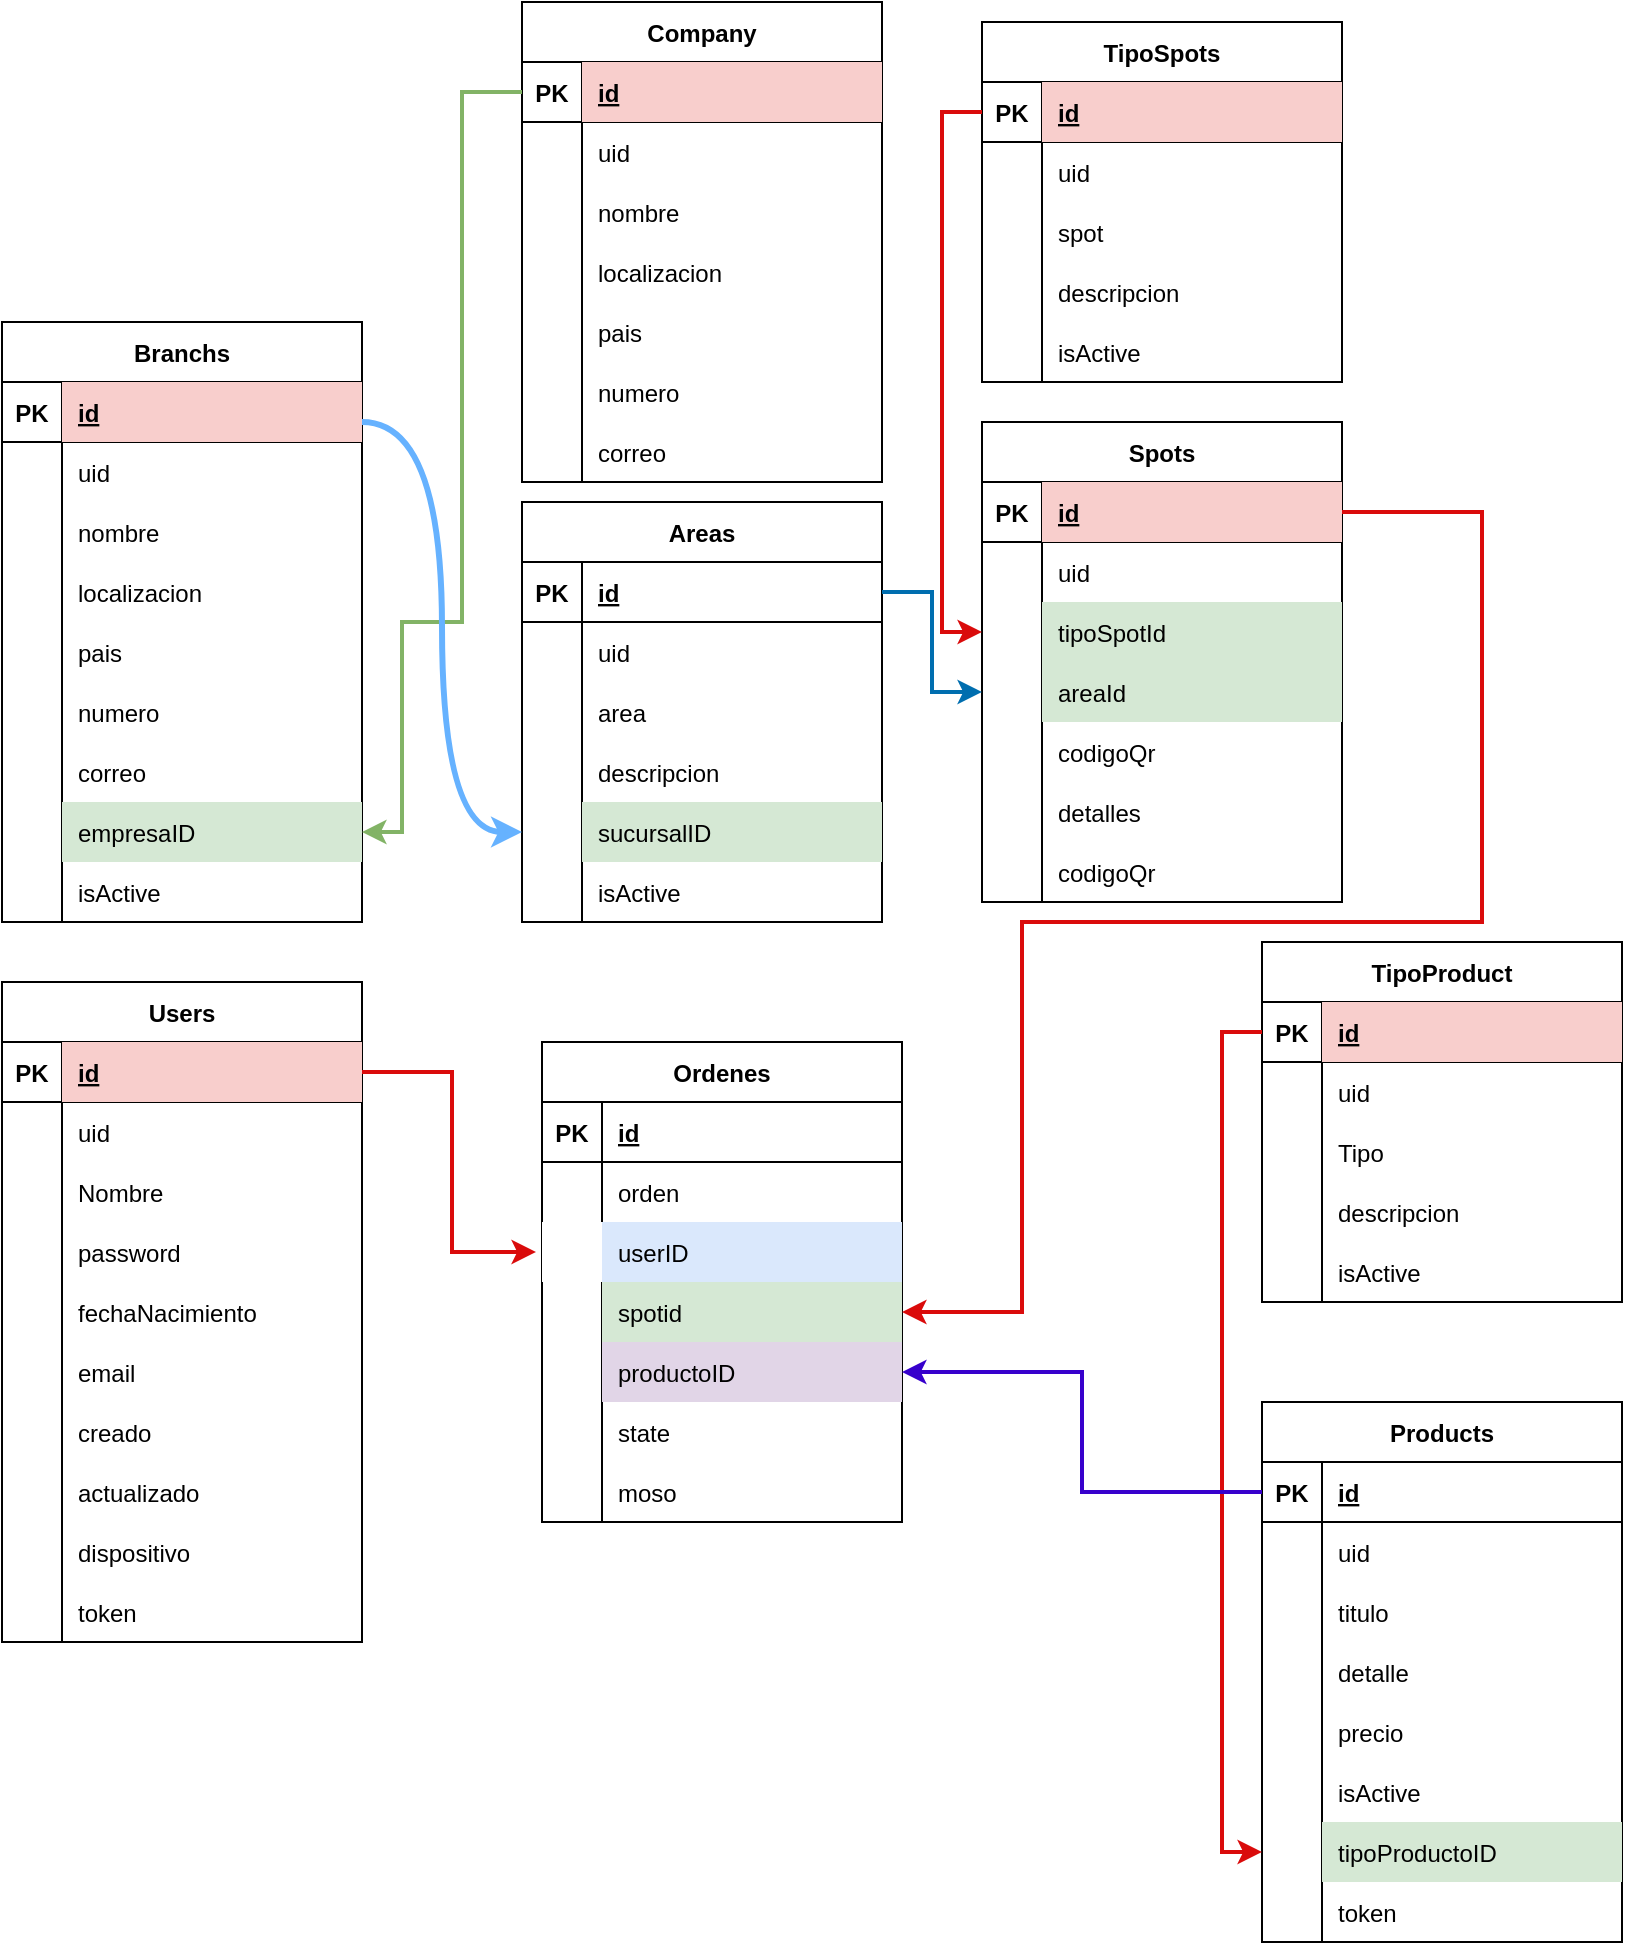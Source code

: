 <mxfile version="20.7.4" type="github">
  <diagram id="NyOUmhqxpkbjim4SIl70" name="Página-1">
    <mxGraphModel dx="993" dy="588" grid="1" gridSize="10" guides="1" tooltips="1" connect="1" arrows="1" fold="1" page="1" pageScale="1" pageWidth="827" pageHeight="1169" math="0" shadow="0">
      <root>
        <mxCell id="0" />
        <mxCell id="1" parent="0" />
        <mxCell id="zeZ4q_PHQ8ONXfBHzm-V-1" value="Company" style="shape=table;startSize=30;container=1;collapsible=1;childLayout=tableLayout;fixedRows=1;rowLines=0;fontStyle=1;align=center;resizeLast=1;" parent="1" vertex="1">
          <mxGeometry x="270" y="10" width="180" height="240" as="geometry" />
        </mxCell>
        <mxCell id="zeZ4q_PHQ8ONXfBHzm-V-2" value="" style="shape=tableRow;horizontal=0;startSize=0;swimlaneHead=0;swimlaneBody=0;fillColor=none;collapsible=0;dropTarget=0;points=[[0,0.5],[1,0.5]];portConstraint=eastwest;top=0;left=0;right=0;bottom=1;" parent="zeZ4q_PHQ8ONXfBHzm-V-1" vertex="1">
          <mxGeometry y="30" width="180" height="30" as="geometry" />
        </mxCell>
        <mxCell id="zeZ4q_PHQ8ONXfBHzm-V-3" value="PK" style="shape=partialRectangle;connectable=0;fillColor=none;top=0;left=0;bottom=0;right=0;fontStyle=1;overflow=hidden;" parent="zeZ4q_PHQ8ONXfBHzm-V-2" vertex="1">
          <mxGeometry width="30" height="30" as="geometry">
            <mxRectangle width="30" height="30" as="alternateBounds" />
          </mxGeometry>
        </mxCell>
        <mxCell id="zeZ4q_PHQ8ONXfBHzm-V-4" value="id" style="shape=partialRectangle;connectable=0;fillColor=#f8cecc;top=0;left=0;bottom=0;right=0;align=left;spacingLeft=6;fontStyle=5;overflow=hidden;strokeColor=#b85450;" parent="zeZ4q_PHQ8ONXfBHzm-V-2" vertex="1">
          <mxGeometry x="30" width="150" height="30" as="geometry">
            <mxRectangle width="150" height="30" as="alternateBounds" />
          </mxGeometry>
        </mxCell>
        <mxCell id="zeZ4q_PHQ8ONXfBHzm-V-5" value="" style="shape=tableRow;horizontal=0;startSize=0;swimlaneHead=0;swimlaneBody=0;fillColor=none;collapsible=0;dropTarget=0;points=[[0,0.5],[1,0.5]];portConstraint=eastwest;top=0;left=0;right=0;bottom=0;" parent="zeZ4q_PHQ8ONXfBHzm-V-1" vertex="1">
          <mxGeometry y="60" width="180" height="30" as="geometry" />
        </mxCell>
        <mxCell id="zeZ4q_PHQ8ONXfBHzm-V-6" value="" style="shape=partialRectangle;connectable=0;fillColor=none;top=0;left=0;bottom=0;right=0;editable=1;overflow=hidden;" parent="zeZ4q_PHQ8ONXfBHzm-V-5" vertex="1">
          <mxGeometry width="30" height="30" as="geometry">
            <mxRectangle width="30" height="30" as="alternateBounds" />
          </mxGeometry>
        </mxCell>
        <mxCell id="zeZ4q_PHQ8ONXfBHzm-V-7" value="uid" style="shape=partialRectangle;connectable=0;fillColor=none;top=0;left=0;bottom=0;right=0;align=left;spacingLeft=6;overflow=hidden;" parent="zeZ4q_PHQ8ONXfBHzm-V-5" vertex="1">
          <mxGeometry x="30" width="150" height="30" as="geometry">
            <mxRectangle width="150" height="30" as="alternateBounds" />
          </mxGeometry>
        </mxCell>
        <mxCell id="zeZ4q_PHQ8ONXfBHzm-V-8" value="" style="shape=tableRow;horizontal=0;startSize=0;swimlaneHead=0;swimlaneBody=0;fillColor=none;collapsible=0;dropTarget=0;points=[[0,0.5],[1,0.5]];portConstraint=eastwest;top=0;left=0;right=0;bottom=0;" parent="zeZ4q_PHQ8ONXfBHzm-V-1" vertex="1">
          <mxGeometry y="90" width="180" height="30" as="geometry" />
        </mxCell>
        <mxCell id="zeZ4q_PHQ8ONXfBHzm-V-9" value="" style="shape=partialRectangle;connectable=0;fillColor=none;top=0;left=0;bottom=0;right=0;editable=1;overflow=hidden;" parent="zeZ4q_PHQ8ONXfBHzm-V-8" vertex="1">
          <mxGeometry width="30" height="30" as="geometry">
            <mxRectangle width="30" height="30" as="alternateBounds" />
          </mxGeometry>
        </mxCell>
        <mxCell id="zeZ4q_PHQ8ONXfBHzm-V-10" value="nombre" style="shape=partialRectangle;connectable=0;fillColor=none;top=0;left=0;bottom=0;right=0;align=left;spacingLeft=6;overflow=hidden;" parent="zeZ4q_PHQ8ONXfBHzm-V-8" vertex="1">
          <mxGeometry x="30" width="150" height="30" as="geometry">
            <mxRectangle width="150" height="30" as="alternateBounds" />
          </mxGeometry>
        </mxCell>
        <mxCell id="zeZ4q_PHQ8ONXfBHzm-V-11" value="" style="shape=tableRow;horizontal=0;startSize=0;swimlaneHead=0;swimlaneBody=0;fillColor=none;collapsible=0;dropTarget=0;points=[[0,0.5],[1,0.5]];portConstraint=eastwest;top=0;left=0;right=0;bottom=0;" parent="zeZ4q_PHQ8ONXfBHzm-V-1" vertex="1">
          <mxGeometry y="120" width="180" height="30" as="geometry" />
        </mxCell>
        <mxCell id="zeZ4q_PHQ8ONXfBHzm-V-12" value="" style="shape=partialRectangle;connectable=0;fillColor=none;top=0;left=0;bottom=0;right=0;editable=1;overflow=hidden;" parent="zeZ4q_PHQ8ONXfBHzm-V-11" vertex="1">
          <mxGeometry width="30" height="30" as="geometry">
            <mxRectangle width="30" height="30" as="alternateBounds" />
          </mxGeometry>
        </mxCell>
        <mxCell id="zeZ4q_PHQ8ONXfBHzm-V-13" value="localizacion" style="shape=partialRectangle;connectable=0;fillColor=none;top=0;left=0;bottom=0;right=0;align=left;spacingLeft=6;overflow=hidden;" parent="zeZ4q_PHQ8ONXfBHzm-V-11" vertex="1">
          <mxGeometry x="30" width="150" height="30" as="geometry">
            <mxRectangle width="150" height="30" as="alternateBounds" />
          </mxGeometry>
        </mxCell>
        <mxCell id="zeZ4q_PHQ8ONXfBHzm-V-14" value="" style="shape=tableRow;horizontal=0;startSize=0;swimlaneHead=0;swimlaneBody=0;fillColor=none;collapsible=0;dropTarget=0;points=[[0,0.5],[1,0.5]];portConstraint=eastwest;top=0;left=0;right=0;bottom=0;" parent="zeZ4q_PHQ8ONXfBHzm-V-1" vertex="1">
          <mxGeometry y="150" width="180" height="30" as="geometry" />
        </mxCell>
        <mxCell id="zeZ4q_PHQ8ONXfBHzm-V-15" value="" style="shape=partialRectangle;connectable=0;fillColor=none;top=0;left=0;bottom=0;right=0;editable=1;overflow=hidden;" parent="zeZ4q_PHQ8ONXfBHzm-V-14" vertex="1">
          <mxGeometry width="30" height="30" as="geometry">
            <mxRectangle width="30" height="30" as="alternateBounds" />
          </mxGeometry>
        </mxCell>
        <mxCell id="zeZ4q_PHQ8ONXfBHzm-V-16" value="pais" style="shape=partialRectangle;connectable=0;fillColor=none;top=0;left=0;bottom=0;right=0;align=left;spacingLeft=6;overflow=hidden;" parent="zeZ4q_PHQ8ONXfBHzm-V-14" vertex="1">
          <mxGeometry x="30" width="150" height="30" as="geometry">
            <mxRectangle width="150" height="30" as="alternateBounds" />
          </mxGeometry>
        </mxCell>
        <mxCell id="zeZ4q_PHQ8ONXfBHzm-V-17" value="" style="shape=tableRow;horizontal=0;startSize=0;swimlaneHead=0;swimlaneBody=0;fillColor=none;collapsible=0;dropTarget=0;points=[[0,0.5],[1,0.5]];portConstraint=eastwest;top=0;left=0;right=0;bottom=0;" parent="zeZ4q_PHQ8ONXfBHzm-V-1" vertex="1">
          <mxGeometry y="180" width="180" height="30" as="geometry" />
        </mxCell>
        <mxCell id="zeZ4q_PHQ8ONXfBHzm-V-18" value="" style="shape=partialRectangle;connectable=0;fillColor=none;top=0;left=0;bottom=0;right=0;editable=1;overflow=hidden;" parent="zeZ4q_PHQ8ONXfBHzm-V-17" vertex="1">
          <mxGeometry width="30" height="30" as="geometry">
            <mxRectangle width="30" height="30" as="alternateBounds" />
          </mxGeometry>
        </mxCell>
        <mxCell id="zeZ4q_PHQ8ONXfBHzm-V-19" value="numero" style="shape=partialRectangle;connectable=0;fillColor=none;top=0;left=0;bottom=0;right=0;align=left;spacingLeft=6;overflow=hidden;" parent="zeZ4q_PHQ8ONXfBHzm-V-17" vertex="1">
          <mxGeometry x="30" width="150" height="30" as="geometry">
            <mxRectangle width="150" height="30" as="alternateBounds" />
          </mxGeometry>
        </mxCell>
        <mxCell id="zeZ4q_PHQ8ONXfBHzm-V-20" value="" style="shape=tableRow;horizontal=0;startSize=0;swimlaneHead=0;swimlaneBody=0;fillColor=none;collapsible=0;dropTarget=0;points=[[0,0.5],[1,0.5]];portConstraint=eastwest;top=0;left=0;right=0;bottom=0;" parent="zeZ4q_PHQ8ONXfBHzm-V-1" vertex="1">
          <mxGeometry y="210" width="180" height="30" as="geometry" />
        </mxCell>
        <mxCell id="zeZ4q_PHQ8ONXfBHzm-V-21" value="" style="shape=partialRectangle;connectable=0;fillColor=none;top=0;left=0;bottom=0;right=0;editable=1;overflow=hidden;" parent="zeZ4q_PHQ8ONXfBHzm-V-20" vertex="1">
          <mxGeometry width="30" height="30" as="geometry">
            <mxRectangle width="30" height="30" as="alternateBounds" />
          </mxGeometry>
        </mxCell>
        <mxCell id="zeZ4q_PHQ8ONXfBHzm-V-22" value="correo" style="shape=partialRectangle;connectable=0;fillColor=none;top=0;left=0;bottom=0;right=0;align=left;spacingLeft=6;overflow=hidden;" parent="zeZ4q_PHQ8ONXfBHzm-V-20" vertex="1">
          <mxGeometry x="30" width="150" height="30" as="geometry">
            <mxRectangle width="150" height="30" as="alternateBounds" />
          </mxGeometry>
        </mxCell>
        <mxCell id="zeZ4q_PHQ8ONXfBHzm-V-67" value="Branchs" style="shape=table;startSize=30;container=1;collapsible=1;childLayout=tableLayout;fixedRows=1;rowLines=0;fontStyle=1;align=center;resizeLast=1;" parent="1" vertex="1">
          <mxGeometry x="10" y="170" width="180" height="300" as="geometry" />
        </mxCell>
        <mxCell id="zeZ4q_PHQ8ONXfBHzm-V-68" value="" style="shape=tableRow;horizontal=0;startSize=0;swimlaneHead=0;swimlaneBody=0;fillColor=none;collapsible=0;dropTarget=0;points=[[0,0.5],[1,0.5]];portConstraint=eastwest;top=0;left=0;right=0;bottom=1;" parent="zeZ4q_PHQ8ONXfBHzm-V-67" vertex="1">
          <mxGeometry y="30" width="180" height="30" as="geometry" />
        </mxCell>
        <mxCell id="zeZ4q_PHQ8ONXfBHzm-V-69" value="PK" style="shape=partialRectangle;connectable=0;fillColor=none;top=0;left=0;bottom=0;right=0;fontStyle=1;overflow=hidden;" parent="zeZ4q_PHQ8ONXfBHzm-V-68" vertex="1">
          <mxGeometry width="30" height="30" as="geometry">
            <mxRectangle width="30" height="30" as="alternateBounds" />
          </mxGeometry>
        </mxCell>
        <mxCell id="zeZ4q_PHQ8ONXfBHzm-V-70" value="id" style="shape=partialRectangle;connectable=0;fillColor=#f8cecc;top=0;left=0;bottom=0;right=0;align=left;spacingLeft=6;fontStyle=5;overflow=hidden;strokeColor=#b85450;" parent="zeZ4q_PHQ8ONXfBHzm-V-68" vertex="1">
          <mxGeometry x="30" width="150" height="30" as="geometry">
            <mxRectangle width="150" height="30" as="alternateBounds" />
          </mxGeometry>
        </mxCell>
        <mxCell id="zeZ4q_PHQ8ONXfBHzm-V-71" value="" style="shape=tableRow;horizontal=0;startSize=0;swimlaneHead=0;swimlaneBody=0;fillColor=none;collapsible=0;dropTarget=0;points=[[0,0.5],[1,0.5]];portConstraint=eastwest;top=0;left=0;right=0;bottom=0;" parent="zeZ4q_PHQ8ONXfBHzm-V-67" vertex="1">
          <mxGeometry y="60" width="180" height="30" as="geometry" />
        </mxCell>
        <mxCell id="zeZ4q_PHQ8ONXfBHzm-V-72" value="" style="shape=partialRectangle;connectable=0;fillColor=none;top=0;left=0;bottom=0;right=0;editable=1;overflow=hidden;" parent="zeZ4q_PHQ8ONXfBHzm-V-71" vertex="1">
          <mxGeometry width="30" height="30" as="geometry">
            <mxRectangle width="30" height="30" as="alternateBounds" />
          </mxGeometry>
        </mxCell>
        <mxCell id="zeZ4q_PHQ8ONXfBHzm-V-73" value="uid" style="shape=partialRectangle;connectable=0;fillColor=none;top=0;left=0;bottom=0;right=0;align=left;spacingLeft=6;overflow=hidden;" parent="zeZ4q_PHQ8ONXfBHzm-V-71" vertex="1">
          <mxGeometry x="30" width="150" height="30" as="geometry">
            <mxRectangle width="150" height="30" as="alternateBounds" />
          </mxGeometry>
        </mxCell>
        <mxCell id="zeZ4q_PHQ8ONXfBHzm-V-74" value="" style="shape=tableRow;horizontal=0;startSize=0;swimlaneHead=0;swimlaneBody=0;fillColor=none;collapsible=0;dropTarget=0;points=[[0,0.5],[1,0.5]];portConstraint=eastwest;top=0;left=0;right=0;bottom=0;" parent="zeZ4q_PHQ8ONXfBHzm-V-67" vertex="1">
          <mxGeometry y="90" width="180" height="30" as="geometry" />
        </mxCell>
        <mxCell id="zeZ4q_PHQ8ONXfBHzm-V-75" value="" style="shape=partialRectangle;connectable=0;fillColor=none;top=0;left=0;bottom=0;right=0;editable=1;overflow=hidden;" parent="zeZ4q_PHQ8ONXfBHzm-V-74" vertex="1">
          <mxGeometry width="30" height="30" as="geometry">
            <mxRectangle width="30" height="30" as="alternateBounds" />
          </mxGeometry>
        </mxCell>
        <mxCell id="zeZ4q_PHQ8ONXfBHzm-V-76" value="nombre" style="shape=partialRectangle;connectable=0;fillColor=none;top=0;left=0;bottom=0;right=0;align=left;spacingLeft=6;overflow=hidden;" parent="zeZ4q_PHQ8ONXfBHzm-V-74" vertex="1">
          <mxGeometry x="30" width="150" height="30" as="geometry">
            <mxRectangle width="150" height="30" as="alternateBounds" />
          </mxGeometry>
        </mxCell>
        <mxCell id="zeZ4q_PHQ8ONXfBHzm-V-77" value="" style="shape=tableRow;horizontal=0;startSize=0;swimlaneHead=0;swimlaneBody=0;fillColor=none;collapsible=0;dropTarget=0;points=[[0,0.5],[1,0.5]];portConstraint=eastwest;top=0;left=0;right=0;bottom=0;" parent="zeZ4q_PHQ8ONXfBHzm-V-67" vertex="1">
          <mxGeometry y="120" width="180" height="30" as="geometry" />
        </mxCell>
        <mxCell id="zeZ4q_PHQ8ONXfBHzm-V-78" value="" style="shape=partialRectangle;connectable=0;fillColor=none;top=0;left=0;bottom=0;right=0;editable=1;overflow=hidden;" parent="zeZ4q_PHQ8ONXfBHzm-V-77" vertex="1">
          <mxGeometry width="30" height="30" as="geometry">
            <mxRectangle width="30" height="30" as="alternateBounds" />
          </mxGeometry>
        </mxCell>
        <mxCell id="zeZ4q_PHQ8ONXfBHzm-V-79" value="localizacion" style="shape=partialRectangle;connectable=0;fillColor=none;top=0;left=0;bottom=0;right=0;align=left;spacingLeft=6;overflow=hidden;" parent="zeZ4q_PHQ8ONXfBHzm-V-77" vertex="1">
          <mxGeometry x="30" width="150" height="30" as="geometry">
            <mxRectangle width="150" height="30" as="alternateBounds" />
          </mxGeometry>
        </mxCell>
        <mxCell id="zeZ4q_PHQ8ONXfBHzm-V-80" value="" style="shape=tableRow;horizontal=0;startSize=0;swimlaneHead=0;swimlaneBody=0;fillColor=none;collapsible=0;dropTarget=0;points=[[0,0.5],[1,0.5]];portConstraint=eastwest;top=0;left=0;right=0;bottom=0;" parent="zeZ4q_PHQ8ONXfBHzm-V-67" vertex="1">
          <mxGeometry y="150" width="180" height="30" as="geometry" />
        </mxCell>
        <mxCell id="zeZ4q_PHQ8ONXfBHzm-V-81" value="" style="shape=partialRectangle;connectable=0;fillColor=none;top=0;left=0;bottom=0;right=0;editable=1;overflow=hidden;" parent="zeZ4q_PHQ8ONXfBHzm-V-80" vertex="1">
          <mxGeometry width="30" height="30" as="geometry">
            <mxRectangle width="30" height="30" as="alternateBounds" />
          </mxGeometry>
        </mxCell>
        <mxCell id="zeZ4q_PHQ8ONXfBHzm-V-82" value="pais" style="shape=partialRectangle;connectable=0;fillColor=none;top=0;left=0;bottom=0;right=0;align=left;spacingLeft=6;overflow=hidden;" parent="zeZ4q_PHQ8ONXfBHzm-V-80" vertex="1">
          <mxGeometry x="30" width="150" height="30" as="geometry">
            <mxRectangle width="150" height="30" as="alternateBounds" />
          </mxGeometry>
        </mxCell>
        <mxCell id="zeZ4q_PHQ8ONXfBHzm-V-83" value="" style="shape=tableRow;horizontal=0;startSize=0;swimlaneHead=0;swimlaneBody=0;fillColor=none;collapsible=0;dropTarget=0;points=[[0,0.5],[1,0.5]];portConstraint=eastwest;top=0;left=0;right=0;bottom=0;" parent="zeZ4q_PHQ8ONXfBHzm-V-67" vertex="1">
          <mxGeometry y="180" width="180" height="30" as="geometry" />
        </mxCell>
        <mxCell id="zeZ4q_PHQ8ONXfBHzm-V-84" value="" style="shape=partialRectangle;connectable=0;fillColor=none;top=0;left=0;bottom=0;right=0;editable=1;overflow=hidden;" parent="zeZ4q_PHQ8ONXfBHzm-V-83" vertex="1">
          <mxGeometry width="30" height="30" as="geometry">
            <mxRectangle width="30" height="30" as="alternateBounds" />
          </mxGeometry>
        </mxCell>
        <mxCell id="zeZ4q_PHQ8ONXfBHzm-V-85" value="numero" style="shape=partialRectangle;connectable=0;fillColor=none;top=0;left=0;bottom=0;right=0;align=left;spacingLeft=6;overflow=hidden;" parent="zeZ4q_PHQ8ONXfBHzm-V-83" vertex="1">
          <mxGeometry x="30" width="150" height="30" as="geometry">
            <mxRectangle width="150" height="30" as="alternateBounds" />
          </mxGeometry>
        </mxCell>
        <mxCell id="zeZ4q_PHQ8ONXfBHzm-V-86" value="" style="shape=tableRow;horizontal=0;startSize=0;swimlaneHead=0;swimlaneBody=0;fillColor=none;collapsible=0;dropTarget=0;points=[[0,0.5],[1,0.5]];portConstraint=eastwest;top=0;left=0;right=0;bottom=0;" parent="zeZ4q_PHQ8ONXfBHzm-V-67" vertex="1">
          <mxGeometry y="210" width="180" height="30" as="geometry" />
        </mxCell>
        <mxCell id="zeZ4q_PHQ8ONXfBHzm-V-87" value="" style="shape=partialRectangle;connectable=0;fillColor=none;top=0;left=0;bottom=0;right=0;editable=1;overflow=hidden;" parent="zeZ4q_PHQ8ONXfBHzm-V-86" vertex="1">
          <mxGeometry width="30" height="30" as="geometry">
            <mxRectangle width="30" height="30" as="alternateBounds" />
          </mxGeometry>
        </mxCell>
        <mxCell id="zeZ4q_PHQ8ONXfBHzm-V-88" value="correo" style="shape=partialRectangle;connectable=0;fillColor=none;top=0;left=0;bottom=0;right=0;align=left;spacingLeft=6;overflow=hidden;" parent="zeZ4q_PHQ8ONXfBHzm-V-86" vertex="1">
          <mxGeometry x="30" width="150" height="30" as="geometry">
            <mxRectangle width="150" height="30" as="alternateBounds" />
          </mxGeometry>
        </mxCell>
        <mxCell id="zeZ4q_PHQ8ONXfBHzm-V-90" value="" style="shape=tableRow;horizontal=0;startSize=0;swimlaneHead=0;swimlaneBody=0;fillColor=none;collapsible=0;dropTarget=0;points=[[0,0.5],[1,0.5]];portConstraint=eastwest;top=0;left=0;right=0;bottom=0;" parent="zeZ4q_PHQ8ONXfBHzm-V-67" vertex="1">
          <mxGeometry y="240" width="180" height="30" as="geometry" />
        </mxCell>
        <mxCell id="zeZ4q_PHQ8ONXfBHzm-V-91" value="" style="shape=partialRectangle;connectable=0;fillColor=none;top=0;left=0;bottom=0;right=0;editable=1;overflow=hidden;" parent="zeZ4q_PHQ8ONXfBHzm-V-90" vertex="1">
          <mxGeometry width="30" height="30" as="geometry">
            <mxRectangle width="30" height="30" as="alternateBounds" />
          </mxGeometry>
        </mxCell>
        <mxCell id="zeZ4q_PHQ8ONXfBHzm-V-92" value="empresaID" style="shape=partialRectangle;connectable=0;fillColor=#d5e8d4;top=0;left=0;bottom=0;right=0;align=left;spacingLeft=6;overflow=hidden;strokeColor=#82b366;" parent="zeZ4q_PHQ8ONXfBHzm-V-90" vertex="1">
          <mxGeometry x="30" width="150" height="30" as="geometry">
            <mxRectangle width="150" height="30" as="alternateBounds" />
          </mxGeometry>
        </mxCell>
        <mxCell id="pN758X-JtYHPzY6Y_pug-38" value="" style="shape=tableRow;horizontal=0;startSize=0;swimlaneHead=0;swimlaneBody=0;fillColor=none;collapsible=0;dropTarget=0;points=[[0,0.5],[1,0.5]];portConstraint=eastwest;top=0;left=0;right=0;bottom=0;" vertex="1" parent="zeZ4q_PHQ8ONXfBHzm-V-67">
          <mxGeometry y="270" width="180" height="30" as="geometry" />
        </mxCell>
        <mxCell id="pN758X-JtYHPzY6Y_pug-39" value="" style="shape=partialRectangle;connectable=0;fillColor=none;top=0;left=0;bottom=0;right=0;editable=1;overflow=hidden;" vertex="1" parent="pN758X-JtYHPzY6Y_pug-38">
          <mxGeometry width="30" height="30" as="geometry">
            <mxRectangle width="30" height="30" as="alternateBounds" />
          </mxGeometry>
        </mxCell>
        <mxCell id="pN758X-JtYHPzY6Y_pug-40" value="isActive" style="shape=partialRectangle;connectable=0;fillColor=none;top=0;left=0;bottom=0;right=0;align=left;spacingLeft=6;overflow=hidden;" vertex="1" parent="pN758X-JtYHPzY6Y_pug-38">
          <mxGeometry x="30" width="150" height="30" as="geometry">
            <mxRectangle width="150" height="30" as="alternateBounds" />
          </mxGeometry>
        </mxCell>
        <mxCell id="zeZ4q_PHQ8ONXfBHzm-V-94" style="edgeStyle=orthogonalEdgeStyle;rounded=0;orthogonalLoop=1;jettySize=auto;html=1;fillColor=#d5e8d4;strokeColor=#82b366;strokeWidth=2;" parent="1" source="zeZ4q_PHQ8ONXfBHzm-V-2" target="zeZ4q_PHQ8ONXfBHzm-V-90" edge="1">
          <mxGeometry relative="1" as="geometry">
            <Array as="points">
              <mxPoint x="240" y="55" />
              <mxPoint x="240" y="320" />
              <mxPoint x="210" y="320" />
              <mxPoint x="210" y="425" />
            </Array>
          </mxGeometry>
        </mxCell>
        <mxCell id="zeZ4q_PHQ8ONXfBHzm-V-95" value="Areas" style="shape=table;startSize=30;container=1;collapsible=1;childLayout=tableLayout;fixedRows=1;rowLines=0;fontStyle=1;align=center;resizeLast=1;" parent="1" vertex="1">
          <mxGeometry x="270" y="260" width="180" height="210" as="geometry" />
        </mxCell>
        <mxCell id="zeZ4q_PHQ8ONXfBHzm-V-96" value="" style="shape=tableRow;horizontal=0;startSize=0;swimlaneHead=0;swimlaneBody=0;fillColor=none;collapsible=0;dropTarget=0;points=[[0,0.5],[1,0.5]];portConstraint=eastwest;top=0;left=0;right=0;bottom=1;" parent="zeZ4q_PHQ8ONXfBHzm-V-95" vertex="1">
          <mxGeometry y="30" width="180" height="30" as="geometry" />
        </mxCell>
        <mxCell id="zeZ4q_PHQ8ONXfBHzm-V-97" value="PK" style="shape=partialRectangle;connectable=0;fillColor=none;top=0;left=0;bottom=0;right=0;fontStyle=1;overflow=hidden;" parent="zeZ4q_PHQ8ONXfBHzm-V-96" vertex="1">
          <mxGeometry width="30" height="30" as="geometry">
            <mxRectangle width="30" height="30" as="alternateBounds" />
          </mxGeometry>
        </mxCell>
        <mxCell id="zeZ4q_PHQ8ONXfBHzm-V-98" value="id" style="shape=partialRectangle;connectable=0;fillColor=none;top=0;left=0;bottom=0;right=0;align=left;spacingLeft=6;fontStyle=5;overflow=hidden;" parent="zeZ4q_PHQ8ONXfBHzm-V-96" vertex="1">
          <mxGeometry x="30" width="150" height="30" as="geometry">
            <mxRectangle width="150" height="30" as="alternateBounds" />
          </mxGeometry>
        </mxCell>
        <mxCell id="zeZ4q_PHQ8ONXfBHzm-V-99" value="" style="shape=tableRow;horizontal=0;startSize=0;swimlaneHead=0;swimlaneBody=0;fillColor=none;collapsible=0;dropTarget=0;points=[[0,0.5],[1,0.5]];portConstraint=eastwest;top=0;left=0;right=0;bottom=0;" parent="zeZ4q_PHQ8ONXfBHzm-V-95" vertex="1">
          <mxGeometry y="60" width="180" height="30" as="geometry" />
        </mxCell>
        <mxCell id="zeZ4q_PHQ8ONXfBHzm-V-100" value="" style="shape=partialRectangle;connectable=0;fillColor=none;top=0;left=0;bottom=0;right=0;editable=1;overflow=hidden;" parent="zeZ4q_PHQ8ONXfBHzm-V-99" vertex="1">
          <mxGeometry width="30" height="30" as="geometry">
            <mxRectangle width="30" height="30" as="alternateBounds" />
          </mxGeometry>
        </mxCell>
        <mxCell id="zeZ4q_PHQ8ONXfBHzm-V-101" value="uid" style="shape=partialRectangle;connectable=0;fillColor=none;top=0;left=0;bottom=0;right=0;align=left;spacingLeft=6;overflow=hidden;" parent="zeZ4q_PHQ8ONXfBHzm-V-99" vertex="1">
          <mxGeometry x="30" width="150" height="30" as="geometry">
            <mxRectangle width="150" height="30" as="alternateBounds" />
          </mxGeometry>
        </mxCell>
        <mxCell id="zeZ4q_PHQ8ONXfBHzm-V-102" value="" style="shape=tableRow;horizontal=0;startSize=0;swimlaneHead=0;swimlaneBody=0;fillColor=none;collapsible=0;dropTarget=0;points=[[0,0.5],[1,0.5]];portConstraint=eastwest;top=0;left=0;right=0;bottom=0;" parent="zeZ4q_PHQ8ONXfBHzm-V-95" vertex="1">
          <mxGeometry y="90" width="180" height="30" as="geometry" />
        </mxCell>
        <mxCell id="zeZ4q_PHQ8ONXfBHzm-V-103" value="" style="shape=partialRectangle;connectable=0;fillColor=none;top=0;left=0;bottom=0;right=0;editable=1;overflow=hidden;" parent="zeZ4q_PHQ8ONXfBHzm-V-102" vertex="1">
          <mxGeometry width="30" height="30" as="geometry">
            <mxRectangle width="30" height="30" as="alternateBounds" />
          </mxGeometry>
        </mxCell>
        <mxCell id="zeZ4q_PHQ8ONXfBHzm-V-104" value="area" style="shape=partialRectangle;connectable=0;fillColor=none;top=0;left=0;bottom=0;right=0;align=left;spacingLeft=6;overflow=hidden;" parent="zeZ4q_PHQ8ONXfBHzm-V-102" vertex="1">
          <mxGeometry x="30" width="150" height="30" as="geometry">
            <mxRectangle width="150" height="30" as="alternateBounds" />
          </mxGeometry>
        </mxCell>
        <mxCell id="zeZ4q_PHQ8ONXfBHzm-V-111" value="" style="shape=tableRow;horizontal=0;startSize=0;swimlaneHead=0;swimlaneBody=0;fillColor=none;collapsible=0;dropTarget=0;points=[[0,0.5],[1,0.5]];portConstraint=eastwest;top=0;left=0;right=0;bottom=0;" parent="zeZ4q_PHQ8ONXfBHzm-V-95" vertex="1">
          <mxGeometry y="120" width="180" height="30" as="geometry" />
        </mxCell>
        <mxCell id="zeZ4q_PHQ8ONXfBHzm-V-112" value="" style="shape=partialRectangle;connectable=0;fillColor=none;top=0;left=0;bottom=0;right=0;editable=1;overflow=hidden;" parent="zeZ4q_PHQ8ONXfBHzm-V-111" vertex="1">
          <mxGeometry width="30" height="30" as="geometry">
            <mxRectangle width="30" height="30" as="alternateBounds" />
          </mxGeometry>
        </mxCell>
        <mxCell id="zeZ4q_PHQ8ONXfBHzm-V-113" value="descripcion" style="shape=partialRectangle;connectable=0;fillColor=none;top=0;left=0;bottom=0;right=0;align=left;spacingLeft=6;overflow=hidden;" parent="zeZ4q_PHQ8ONXfBHzm-V-111" vertex="1">
          <mxGeometry x="30" width="150" height="30" as="geometry">
            <mxRectangle width="150" height="30" as="alternateBounds" />
          </mxGeometry>
        </mxCell>
        <mxCell id="zeZ4q_PHQ8ONXfBHzm-V-117" value="" style="shape=tableRow;horizontal=0;startSize=0;swimlaneHead=0;swimlaneBody=0;fillColor=none;collapsible=0;dropTarget=0;points=[[0,0.5],[1,0.5]];portConstraint=eastwest;top=0;left=0;right=0;bottom=0;" parent="zeZ4q_PHQ8ONXfBHzm-V-95" vertex="1">
          <mxGeometry y="150" width="180" height="30" as="geometry" />
        </mxCell>
        <mxCell id="zeZ4q_PHQ8ONXfBHzm-V-118" value="" style="shape=partialRectangle;connectable=0;fillColor=none;top=0;left=0;bottom=0;right=0;editable=1;overflow=hidden;" parent="zeZ4q_PHQ8ONXfBHzm-V-117" vertex="1">
          <mxGeometry width="30" height="30" as="geometry">
            <mxRectangle width="30" height="30" as="alternateBounds" />
          </mxGeometry>
        </mxCell>
        <mxCell id="zeZ4q_PHQ8ONXfBHzm-V-119" value="sucursalID" style="shape=partialRectangle;connectable=0;fillColor=#d5e8d4;top=0;left=0;bottom=0;right=0;align=left;spacingLeft=6;overflow=hidden;strokeColor=#82b366;" parent="zeZ4q_PHQ8ONXfBHzm-V-117" vertex="1">
          <mxGeometry x="30" width="150" height="30" as="geometry">
            <mxRectangle width="150" height="30" as="alternateBounds" />
          </mxGeometry>
        </mxCell>
        <mxCell id="pN758X-JtYHPzY6Y_pug-35" value="" style="shape=tableRow;horizontal=0;startSize=0;swimlaneHead=0;swimlaneBody=0;fillColor=none;collapsible=0;dropTarget=0;points=[[0,0.5],[1,0.5]];portConstraint=eastwest;top=0;left=0;right=0;bottom=0;" vertex="1" parent="zeZ4q_PHQ8ONXfBHzm-V-95">
          <mxGeometry y="180" width="180" height="30" as="geometry" />
        </mxCell>
        <mxCell id="pN758X-JtYHPzY6Y_pug-36" value="" style="shape=partialRectangle;connectable=0;fillColor=none;top=0;left=0;bottom=0;right=0;editable=1;overflow=hidden;" vertex="1" parent="pN758X-JtYHPzY6Y_pug-35">
          <mxGeometry width="30" height="30" as="geometry">
            <mxRectangle width="30" height="30" as="alternateBounds" />
          </mxGeometry>
        </mxCell>
        <mxCell id="pN758X-JtYHPzY6Y_pug-37" value="isActive" style="shape=partialRectangle;connectable=0;fillColor=none;top=0;left=0;bottom=0;right=0;align=left;spacingLeft=6;overflow=hidden;" vertex="1" parent="pN758X-JtYHPzY6Y_pug-35">
          <mxGeometry x="30" width="150" height="30" as="geometry">
            <mxRectangle width="150" height="30" as="alternateBounds" />
          </mxGeometry>
        </mxCell>
        <mxCell id="zeZ4q_PHQ8ONXfBHzm-V-120" style="edgeStyle=orthogonalEdgeStyle;rounded=0;orthogonalLoop=1;jettySize=auto;html=1;entryX=0;entryY=0.5;entryDx=0;entryDy=0;strokeWidth=3;fillColor=#dae8fc;strokeColor=#66B2FF;elbow=vertical;curved=1;" parent="1" source="zeZ4q_PHQ8ONXfBHzm-V-68" target="zeZ4q_PHQ8ONXfBHzm-V-117" edge="1">
          <mxGeometry relative="1" as="geometry">
            <Array as="points">
              <mxPoint x="230" y="220" />
              <mxPoint x="230" y="425" />
            </Array>
          </mxGeometry>
        </mxCell>
        <mxCell id="pN758X-JtYHPzY6Y_pug-19" value="TipoSpots" style="shape=table;startSize=30;container=1;collapsible=1;childLayout=tableLayout;fixedRows=1;rowLines=0;fontStyle=1;align=center;resizeLast=1;" vertex="1" parent="1">
          <mxGeometry x="500" y="20" width="180" height="180" as="geometry" />
        </mxCell>
        <mxCell id="pN758X-JtYHPzY6Y_pug-20" value="" style="shape=tableRow;horizontal=0;startSize=0;swimlaneHead=0;swimlaneBody=0;fillColor=none;collapsible=0;dropTarget=0;points=[[0,0.5],[1,0.5]];portConstraint=eastwest;top=0;left=0;right=0;bottom=1;" vertex="1" parent="pN758X-JtYHPzY6Y_pug-19">
          <mxGeometry y="30" width="180" height="30" as="geometry" />
        </mxCell>
        <mxCell id="pN758X-JtYHPzY6Y_pug-21" value="PK" style="shape=partialRectangle;connectable=0;fillColor=none;top=0;left=0;bottom=0;right=0;fontStyle=1;overflow=hidden;" vertex="1" parent="pN758X-JtYHPzY6Y_pug-20">
          <mxGeometry width="30" height="30" as="geometry">
            <mxRectangle width="30" height="30" as="alternateBounds" />
          </mxGeometry>
        </mxCell>
        <mxCell id="pN758X-JtYHPzY6Y_pug-22" value="id" style="shape=partialRectangle;connectable=0;fillColor=#f8cecc;top=0;left=0;bottom=0;right=0;align=left;spacingLeft=6;fontStyle=5;overflow=hidden;strokeColor=#b85450;" vertex="1" parent="pN758X-JtYHPzY6Y_pug-20">
          <mxGeometry x="30" width="150" height="30" as="geometry">
            <mxRectangle width="150" height="30" as="alternateBounds" />
          </mxGeometry>
        </mxCell>
        <mxCell id="pN758X-JtYHPzY6Y_pug-23" value="" style="shape=tableRow;horizontal=0;startSize=0;swimlaneHead=0;swimlaneBody=0;fillColor=none;collapsible=0;dropTarget=0;points=[[0,0.5],[1,0.5]];portConstraint=eastwest;top=0;left=0;right=0;bottom=0;" vertex="1" parent="pN758X-JtYHPzY6Y_pug-19">
          <mxGeometry y="60" width="180" height="30" as="geometry" />
        </mxCell>
        <mxCell id="pN758X-JtYHPzY6Y_pug-24" value="" style="shape=partialRectangle;connectable=0;fillColor=none;top=0;left=0;bottom=0;right=0;editable=1;overflow=hidden;" vertex="1" parent="pN758X-JtYHPzY6Y_pug-23">
          <mxGeometry width="30" height="30" as="geometry">
            <mxRectangle width="30" height="30" as="alternateBounds" />
          </mxGeometry>
        </mxCell>
        <mxCell id="pN758X-JtYHPzY6Y_pug-25" value="uid" style="shape=partialRectangle;connectable=0;fillColor=none;top=0;left=0;bottom=0;right=0;align=left;spacingLeft=6;overflow=hidden;" vertex="1" parent="pN758X-JtYHPzY6Y_pug-23">
          <mxGeometry x="30" width="150" height="30" as="geometry">
            <mxRectangle width="150" height="30" as="alternateBounds" />
          </mxGeometry>
        </mxCell>
        <mxCell id="pN758X-JtYHPzY6Y_pug-26" value="" style="shape=tableRow;horizontal=0;startSize=0;swimlaneHead=0;swimlaneBody=0;fillColor=none;collapsible=0;dropTarget=0;points=[[0,0.5],[1,0.5]];portConstraint=eastwest;top=0;left=0;right=0;bottom=0;" vertex="1" parent="pN758X-JtYHPzY6Y_pug-19">
          <mxGeometry y="90" width="180" height="30" as="geometry" />
        </mxCell>
        <mxCell id="pN758X-JtYHPzY6Y_pug-27" value="" style="shape=partialRectangle;connectable=0;fillColor=none;top=0;left=0;bottom=0;right=0;editable=1;overflow=hidden;" vertex="1" parent="pN758X-JtYHPzY6Y_pug-26">
          <mxGeometry width="30" height="30" as="geometry">
            <mxRectangle width="30" height="30" as="alternateBounds" />
          </mxGeometry>
        </mxCell>
        <mxCell id="pN758X-JtYHPzY6Y_pug-28" value="spot" style="shape=partialRectangle;connectable=0;fillColor=none;top=0;left=0;bottom=0;right=0;align=left;spacingLeft=6;overflow=hidden;" vertex="1" parent="pN758X-JtYHPzY6Y_pug-26">
          <mxGeometry x="30" width="150" height="30" as="geometry">
            <mxRectangle width="150" height="30" as="alternateBounds" />
          </mxGeometry>
        </mxCell>
        <mxCell id="pN758X-JtYHPzY6Y_pug-29" value="" style="shape=tableRow;horizontal=0;startSize=0;swimlaneHead=0;swimlaneBody=0;fillColor=none;collapsible=0;dropTarget=0;points=[[0,0.5],[1,0.5]];portConstraint=eastwest;top=0;left=0;right=0;bottom=0;" vertex="1" parent="pN758X-JtYHPzY6Y_pug-19">
          <mxGeometry y="120" width="180" height="30" as="geometry" />
        </mxCell>
        <mxCell id="pN758X-JtYHPzY6Y_pug-30" value="" style="shape=partialRectangle;connectable=0;fillColor=none;top=0;left=0;bottom=0;right=0;editable=1;overflow=hidden;" vertex="1" parent="pN758X-JtYHPzY6Y_pug-29">
          <mxGeometry width="30" height="30" as="geometry">
            <mxRectangle width="30" height="30" as="alternateBounds" />
          </mxGeometry>
        </mxCell>
        <mxCell id="pN758X-JtYHPzY6Y_pug-31" value="descripcion" style="shape=partialRectangle;connectable=0;fillColor=none;top=0;left=0;bottom=0;right=0;align=left;spacingLeft=6;overflow=hidden;" vertex="1" parent="pN758X-JtYHPzY6Y_pug-29">
          <mxGeometry x="30" width="150" height="30" as="geometry">
            <mxRectangle width="150" height="30" as="alternateBounds" />
          </mxGeometry>
        </mxCell>
        <mxCell id="pN758X-JtYHPzY6Y_pug-32" value="" style="shape=tableRow;horizontal=0;startSize=0;swimlaneHead=0;swimlaneBody=0;fillColor=none;collapsible=0;dropTarget=0;points=[[0,0.5],[1,0.5]];portConstraint=eastwest;top=0;left=0;right=0;bottom=0;" vertex="1" parent="pN758X-JtYHPzY6Y_pug-19">
          <mxGeometry y="150" width="180" height="30" as="geometry" />
        </mxCell>
        <mxCell id="pN758X-JtYHPzY6Y_pug-33" value="" style="shape=partialRectangle;connectable=0;fillColor=none;top=0;left=0;bottom=0;right=0;editable=1;overflow=hidden;" vertex="1" parent="pN758X-JtYHPzY6Y_pug-32">
          <mxGeometry width="30" height="30" as="geometry">
            <mxRectangle width="30" height="30" as="alternateBounds" />
          </mxGeometry>
        </mxCell>
        <mxCell id="pN758X-JtYHPzY6Y_pug-34" value="isActive" style="shape=partialRectangle;connectable=0;fillColor=none;top=0;left=0;bottom=0;right=0;align=left;spacingLeft=6;overflow=hidden;" vertex="1" parent="pN758X-JtYHPzY6Y_pug-32">
          <mxGeometry x="30" width="150" height="30" as="geometry">
            <mxRectangle width="150" height="30" as="alternateBounds" />
          </mxGeometry>
        </mxCell>
        <mxCell id="pN758X-JtYHPzY6Y_pug-41" value="Spots" style="shape=table;startSize=30;container=1;collapsible=1;childLayout=tableLayout;fixedRows=1;rowLines=0;fontStyle=1;align=center;resizeLast=1;" vertex="1" parent="1">
          <mxGeometry x="500" y="220" width="180" height="240" as="geometry" />
        </mxCell>
        <mxCell id="pN758X-JtYHPzY6Y_pug-42" value="" style="shape=tableRow;horizontal=0;startSize=0;swimlaneHead=0;swimlaneBody=0;fillColor=none;collapsible=0;dropTarget=0;points=[[0,0.5],[1,0.5]];portConstraint=eastwest;top=0;left=0;right=0;bottom=1;" vertex="1" parent="pN758X-JtYHPzY6Y_pug-41">
          <mxGeometry y="30" width="180" height="30" as="geometry" />
        </mxCell>
        <mxCell id="pN758X-JtYHPzY6Y_pug-43" value="PK" style="shape=partialRectangle;connectable=0;fillColor=none;top=0;left=0;bottom=0;right=0;fontStyle=1;overflow=hidden;" vertex="1" parent="pN758X-JtYHPzY6Y_pug-42">
          <mxGeometry width="30" height="30" as="geometry">
            <mxRectangle width="30" height="30" as="alternateBounds" />
          </mxGeometry>
        </mxCell>
        <mxCell id="pN758X-JtYHPzY6Y_pug-44" value="id" style="shape=partialRectangle;connectable=0;fillColor=#f8cecc;top=0;left=0;bottom=0;right=0;align=left;spacingLeft=6;fontStyle=5;overflow=hidden;strokeColor=#b85450;" vertex="1" parent="pN758X-JtYHPzY6Y_pug-42">
          <mxGeometry x="30" width="150" height="30" as="geometry">
            <mxRectangle width="150" height="30" as="alternateBounds" />
          </mxGeometry>
        </mxCell>
        <mxCell id="pN758X-JtYHPzY6Y_pug-45" value="" style="shape=tableRow;horizontal=0;startSize=0;swimlaneHead=0;swimlaneBody=0;fillColor=none;collapsible=0;dropTarget=0;points=[[0,0.5],[1,0.5]];portConstraint=eastwest;top=0;left=0;right=0;bottom=0;" vertex="1" parent="pN758X-JtYHPzY6Y_pug-41">
          <mxGeometry y="60" width="180" height="30" as="geometry" />
        </mxCell>
        <mxCell id="pN758X-JtYHPzY6Y_pug-46" value="" style="shape=partialRectangle;connectable=0;fillColor=none;top=0;left=0;bottom=0;right=0;editable=1;overflow=hidden;" vertex="1" parent="pN758X-JtYHPzY6Y_pug-45">
          <mxGeometry width="30" height="30" as="geometry">
            <mxRectangle width="30" height="30" as="alternateBounds" />
          </mxGeometry>
        </mxCell>
        <mxCell id="pN758X-JtYHPzY6Y_pug-47" value="uid" style="shape=partialRectangle;connectable=0;fillColor=none;top=0;left=0;bottom=0;right=0;align=left;spacingLeft=6;overflow=hidden;" vertex="1" parent="pN758X-JtYHPzY6Y_pug-45">
          <mxGeometry x="30" width="150" height="30" as="geometry">
            <mxRectangle width="150" height="30" as="alternateBounds" />
          </mxGeometry>
        </mxCell>
        <mxCell id="pN758X-JtYHPzY6Y_pug-48" value="" style="shape=tableRow;horizontal=0;startSize=0;swimlaneHead=0;swimlaneBody=0;fillColor=none;collapsible=0;dropTarget=0;points=[[0,0.5],[1,0.5]];portConstraint=eastwest;top=0;left=0;right=0;bottom=0;" vertex="1" parent="pN758X-JtYHPzY6Y_pug-41">
          <mxGeometry y="90" width="180" height="30" as="geometry" />
        </mxCell>
        <mxCell id="pN758X-JtYHPzY6Y_pug-49" value="" style="shape=partialRectangle;connectable=0;fillColor=none;top=0;left=0;bottom=0;right=0;editable=1;overflow=hidden;" vertex="1" parent="pN758X-JtYHPzY6Y_pug-48">
          <mxGeometry width="30" height="30" as="geometry">
            <mxRectangle width="30" height="30" as="alternateBounds" />
          </mxGeometry>
        </mxCell>
        <mxCell id="pN758X-JtYHPzY6Y_pug-50" value="tipoSpotId" style="shape=partialRectangle;connectable=0;fillColor=#d5e8d4;top=0;left=0;bottom=0;right=0;align=left;spacingLeft=6;overflow=hidden;strokeColor=#82b366;" vertex="1" parent="pN758X-JtYHPzY6Y_pug-48">
          <mxGeometry x="30" width="150" height="30" as="geometry">
            <mxRectangle width="150" height="30" as="alternateBounds" />
          </mxGeometry>
        </mxCell>
        <mxCell id="pN758X-JtYHPzY6Y_pug-170" value="" style="shape=tableRow;horizontal=0;startSize=0;swimlaneHead=0;swimlaneBody=0;fillColor=none;collapsible=0;dropTarget=0;points=[[0,0.5],[1,0.5]];portConstraint=eastwest;top=0;left=0;right=0;bottom=0;" vertex="1" parent="pN758X-JtYHPzY6Y_pug-41">
          <mxGeometry y="120" width="180" height="30" as="geometry" />
        </mxCell>
        <mxCell id="pN758X-JtYHPzY6Y_pug-171" value="" style="shape=partialRectangle;connectable=0;fillColor=none;top=0;left=0;bottom=0;right=0;editable=1;overflow=hidden;" vertex="1" parent="pN758X-JtYHPzY6Y_pug-170">
          <mxGeometry width="30" height="30" as="geometry">
            <mxRectangle width="30" height="30" as="alternateBounds" />
          </mxGeometry>
        </mxCell>
        <mxCell id="pN758X-JtYHPzY6Y_pug-172" value="areaId" style="shape=partialRectangle;connectable=0;fillColor=#d5e8d4;top=0;left=0;bottom=0;right=0;align=left;spacingLeft=6;overflow=hidden;strokeColor=#82b366;" vertex="1" parent="pN758X-JtYHPzY6Y_pug-170">
          <mxGeometry x="30" width="150" height="30" as="geometry">
            <mxRectangle width="150" height="30" as="alternateBounds" />
          </mxGeometry>
        </mxCell>
        <mxCell id="pN758X-JtYHPzY6Y_pug-51" value="" style="shape=tableRow;horizontal=0;startSize=0;swimlaneHead=0;swimlaneBody=0;fillColor=none;collapsible=0;dropTarget=0;points=[[0,0.5],[1,0.5]];portConstraint=eastwest;top=0;left=0;right=0;bottom=0;" vertex="1" parent="pN758X-JtYHPzY6Y_pug-41">
          <mxGeometry y="150" width="180" height="30" as="geometry" />
        </mxCell>
        <mxCell id="pN758X-JtYHPzY6Y_pug-52" value="" style="shape=partialRectangle;connectable=0;fillColor=none;top=0;left=0;bottom=0;right=0;editable=1;overflow=hidden;" vertex="1" parent="pN758X-JtYHPzY6Y_pug-51">
          <mxGeometry width="30" height="30" as="geometry">
            <mxRectangle width="30" height="30" as="alternateBounds" />
          </mxGeometry>
        </mxCell>
        <mxCell id="pN758X-JtYHPzY6Y_pug-53" value="codigoQr" style="shape=partialRectangle;connectable=0;fillColor=none;top=0;left=0;bottom=0;right=0;align=left;spacingLeft=6;overflow=hidden;" vertex="1" parent="pN758X-JtYHPzY6Y_pug-51">
          <mxGeometry x="30" width="150" height="30" as="geometry">
            <mxRectangle width="150" height="30" as="alternateBounds" />
          </mxGeometry>
        </mxCell>
        <mxCell id="pN758X-JtYHPzY6Y_pug-54" value="" style="shape=tableRow;horizontal=0;startSize=0;swimlaneHead=0;swimlaneBody=0;fillColor=none;collapsible=0;dropTarget=0;points=[[0,0.5],[1,0.5]];portConstraint=eastwest;top=0;left=0;right=0;bottom=0;" vertex="1" parent="pN758X-JtYHPzY6Y_pug-41">
          <mxGeometry y="180" width="180" height="30" as="geometry" />
        </mxCell>
        <mxCell id="pN758X-JtYHPzY6Y_pug-55" value="" style="shape=partialRectangle;connectable=0;fillColor=none;top=0;left=0;bottom=0;right=0;editable=1;overflow=hidden;" vertex="1" parent="pN758X-JtYHPzY6Y_pug-54">
          <mxGeometry width="30" height="30" as="geometry">
            <mxRectangle width="30" height="30" as="alternateBounds" />
          </mxGeometry>
        </mxCell>
        <mxCell id="pN758X-JtYHPzY6Y_pug-56" value="detalles" style="shape=partialRectangle;connectable=0;fillColor=none;top=0;left=0;bottom=0;right=0;align=left;spacingLeft=6;overflow=hidden;" vertex="1" parent="pN758X-JtYHPzY6Y_pug-54">
          <mxGeometry x="30" width="150" height="30" as="geometry">
            <mxRectangle width="150" height="30" as="alternateBounds" />
          </mxGeometry>
        </mxCell>
        <mxCell id="pN758X-JtYHPzY6Y_pug-57" value="" style="shape=tableRow;horizontal=0;startSize=0;swimlaneHead=0;swimlaneBody=0;fillColor=none;collapsible=0;dropTarget=0;points=[[0,0.5],[1,0.5]];portConstraint=eastwest;top=0;left=0;right=0;bottom=0;" vertex="1" parent="pN758X-JtYHPzY6Y_pug-41">
          <mxGeometry y="210" width="180" height="30" as="geometry" />
        </mxCell>
        <mxCell id="pN758X-JtYHPzY6Y_pug-58" value="" style="shape=partialRectangle;connectable=0;fillColor=none;top=0;left=0;bottom=0;right=0;editable=1;overflow=hidden;" vertex="1" parent="pN758X-JtYHPzY6Y_pug-57">
          <mxGeometry width="30" height="30" as="geometry">
            <mxRectangle width="30" height="30" as="alternateBounds" />
          </mxGeometry>
        </mxCell>
        <mxCell id="pN758X-JtYHPzY6Y_pug-59" value="codigoQr" style="shape=partialRectangle;connectable=0;fillColor=none;top=0;left=0;bottom=0;right=0;align=left;spacingLeft=6;overflow=hidden;" vertex="1" parent="pN758X-JtYHPzY6Y_pug-57">
          <mxGeometry x="30" width="150" height="30" as="geometry">
            <mxRectangle width="150" height="30" as="alternateBounds" />
          </mxGeometry>
        </mxCell>
        <mxCell id="pN758X-JtYHPzY6Y_pug-62" value="Users" style="shape=table;startSize=30;container=1;collapsible=1;childLayout=tableLayout;fixedRows=1;rowLines=0;fontStyle=1;align=center;resizeLast=1;" vertex="1" parent="1">
          <mxGeometry x="10" y="500" width="180" height="330" as="geometry" />
        </mxCell>
        <mxCell id="pN758X-JtYHPzY6Y_pug-63" value="" style="shape=tableRow;horizontal=0;startSize=0;swimlaneHead=0;swimlaneBody=0;fillColor=none;collapsible=0;dropTarget=0;points=[[0,0.5],[1,0.5]];portConstraint=eastwest;top=0;left=0;right=0;bottom=1;" vertex="1" parent="pN758X-JtYHPzY6Y_pug-62">
          <mxGeometry y="30" width="180" height="30" as="geometry" />
        </mxCell>
        <mxCell id="pN758X-JtYHPzY6Y_pug-64" value="PK" style="shape=partialRectangle;connectable=0;fillColor=none;top=0;left=0;bottom=0;right=0;fontStyle=1;overflow=hidden;" vertex="1" parent="pN758X-JtYHPzY6Y_pug-63">
          <mxGeometry width="30" height="30" as="geometry">
            <mxRectangle width="30" height="30" as="alternateBounds" />
          </mxGeometry>
        </mxCell>
        <mxCell id="pN758X-JtYHPzY6Y_pug-65" value="id" style="shape=partialRectangle;connectable=0;fillColor=#f8cecc;top=0;left=0;bottom=0;right=0;align=left;spacingLeft=6;fontStyle=5;overflow=hidden;strokeColor=#b85450;" vertex="1" parent="pN758X-JtYHPzY6Y_pug-63">
          <mxGeometry x="30" width="150" height="30" as="geometry">
            <mxRectangle width="150" height="30" as="alternateBounds" />
          </mxGeometry>
        </mxCell>
        <mxCell id="pN758X-JtYHPzY6Y_pug-66" value="" style="shape=tableRow;horizontal=0;startSize=0;swimlaneHead=0;swimlaneBody=0;fillColor=none;collapsible=0;dropTarget=0;points=[[0,0.5],[1,0.5]];portConstraint=eastwest;top=0;left=0;right=0;bottom=0;" vertex="1" parent="pN758X-JtYHPzY6Y_pug-62">
          <mxGeometry y="60" width="180" height="30" as="geometry" />
        </mxCell>
        <mxCell id="pN758X-JtYHPzY6Y_pug-67" value="" style="shape=partialRectangle;connectable=0;fillColor=none;top=0;left=0;bottom=0;right=0;editable=1;overflow=hidden;" vertex="1" parent="pN758X-JtYHPzY6Y_pug-66">
          <mxGeometry width="30" height="30" as="geometry">
            <mxRectangle width="30" height="30" as="alternateBounds" />
          </mxGeometry>
        </mxCell>
        <mxCell id="pN758X-JtYHPzY6Y_pug-68" value="uid" style="shape=partialRectangle;connectable=0;fillColor=none;top=0;left=0;bottom=0;right=0;align=left;spacingLeft=6;overflow=hidden;" vertex="1" parent="pN758X-JtYHPzY6Y_pug-66">
          <mxGeometry x="30" width="150" height="30" as="geometry">
            <mxRectangle width="150" height="30" as="alternateBounds" />
          </mxGeometry>
        </mxCell>
        <mxCell id="pN758X-JtYHPzY6Y_pug-69" value="" style="shape=tableRow;horizontal=0;startSize=0;swimlaneHead=0;swimlaneBody=0;fillColor=none;collapsible=0;dropTarget=0;points=[[0,0.5],[1,0.5]];portConstraint=eastwest;top=0;left=0;right=0;bottom=0;" vertex="1" parent="pN758X-JtYHPzY6Y_pug-62">
          <mxGeometry y="90" width="180" height="30" as="geometry" />
        </mxCell>
        <mxCell id="pN758X-JtYHPzY6Y_pug-70" value="" style="shape=partialRectangle;connectable=0;fillColor=none;top=0;left=0;bottom=0;right=0;editable=1;overflow=hidden;" vertex="1" parent="pN758X-JtYHPzY6Y_pug-69">
          <mxGeometry width="30" height="30" as="geometry">
            <mxRectangle width="30" height="30" as="alternateBounds" />
          </mxGeometry>
        </mxCell>
        <mxCell id="pN758X-JtYHPzY6Y_pug-71" value="Nombre" style="shape=partialRectangle;connectable=0;top=0;left=0;bottom=0;right=0;align=left;spacingLeft=6;overflow=hidden;fillColor=none;" vertex="1" parent="pN758X-JtYHPzY6Y_pug-69">
          <mxGeometry x="30" width="150" height="30" as="geometry">
            <mxRectangle width="150" height="30" as="alternateBounds" />
          </mxGeometry>
        </mxCell>
        <mxCell id="pN758X-JtYHPzY6Y_pug-81" value="" style="shape=tableRow;horizontal=0;startSize=0;swimlaneHead=0;swimlaneBody=0;fillColor=none;collapsible=0;dropTarget=0;points=[[0,0.5],[1,0.5]];portConstraint=eastwest;top=0;left=0;right=0;bottom=0;" vertex="1" parent="pN758X-JtYHPzY6Y_pug-62">
          <mxGeometry y="120" width="180" height="30" as="geometry" />
        </mxCell>
        <mxCell id="pN758X-JtYHPzY6Y_pug-82" value="" style="shape=partialRectangle;connectable=0;fillColor=none;top=0;left=0;bottom=0;right=0;editable=1;overflow=hidden;" vertex="1" parent="pN758X-JtYHPzY6Y_pug-81">
          <mxGeometry width="30" height="30" as="geometry">
            <mxRectangle width="30" height="30" as="alternateBounds" />
          </mxGeometry>
        </mxCell>
        <mxCell id="pN758X-JtYHPzY6Y_pug-83" value="password" style="shape=partialRectangle;connectable=0;top=0;left=0;bottom=0;right=0;align=left;spacingLeft=6;overflow=hidden;fillColor=none;" vertex="1" parent="pN758X-JtYHPzY6Y_pug-81">
          <mxGeometry x="30" width="150" height="30" as="geometry">
            <mxRectangle width="150" height="30" as="alternateBounds" />
          </mxGeometry>
        </mxCell>
        <mxCell id="pN758X-JtYHPzY6Y_pug-72" value="" style="shape=tableRow;horizontal=0;startSize=0;swimlaneHead=0;swimlaneBody=0;fillColor=none;collapsible=0;dropTarget=0;points=[[0,0.5],[1,0.5]];portConstraint=eastwest;top=0;left=0;right=0;bottom=0;" vertex="1" parent="pN758X-JtYHPzY6Y_pug-62">
          <mxGeometry y="150" width="180" height="30" as="geometry" />
        </mxCell>
        <mxCell id="pN758X-JtYHPzY6Y_pug-73" value="" style="shape=partialRectangle;connectable=0;fillColor=none;top=0;left=0;bottom=0;right=0;editable=1;overflow=hidden;" vertex="1" parent="pN758X-JtYHPzY6Y_pug-72">
          <mxGeometry width="30" height="30" as="geometry">
            <mxRectangle width="30" height="30" as="alternateBounds" />
          </mxGeometry>
        </mxCell>
        <mxCell id="pN758X-JtYHPzY6Y_pug-74" value="fechaNacimiento" style="shape=partialRectangle;connectable=0;fillColor=none;top=0;left=0;bottom=0;right=0;align=left;spacingLeft=6;overflow=hidden;" vertex="1" parent="pN758X-JtYHPzY6Y_pug-72">
          <mxGeometry x="30" width="150" height="30" as="geometry">
            <mxRectangle width="150" height="30" as="alternateBounds" />
          </mxGeometry>
        </mxCell>
        <mxCell id="pN758X-JtYHPzY6Y_pug-75" value="" style="shape=tableRow;horizontal=0;startSize=0;swimlaneHead=0;swimlaneBody=0;fillColor=none;collapsible=0;dropTarget=0;points=[[0,0.5],[1,0.5]];portConstraint=eastwest;top=0;left=0;right=0;bottom=0;" vertex="1" parent="pN758X-JtYHPzY6Y_pug-62">
          <mxGeometry y="180" width="180" height="30" as="geometry" />
        </mxCell>
        <mxCell id="pN758X-JtYHPzY6Y_pug-76" value="" style="shape=partialRectangle;connectable=0;fillColor=none;top=0;left=0;bottom=0;right=0;editable=1;overflow=hidden;" vertex="1" parent="pN758X-JtYHPzY6Y_pug-75">
          <mxGeometry width="30" height="30" as="geometry">
            <mxRectangle width="30" height="30" as="alternateBounds" />
          </mxGeometry>
        </mxCell>
        <mxCell id="pN758X-JtYHPzY6Y_pug-77" value="email" style="shape=partialRectangle;connectable=0;fillColor=none;top=0;left=0;bottom=0;right=0;align=left;spacingLeft=6;overflow=hidden;" vertex="1" parent="pN758X-JtYHPzY6Y_pug-75">
          <mxGeometry x="30" width="150" height="30" as="geometry">
            <mxRectangle width="150" height="30" as="alternateBounds" />
          </mxGeometry>
        </mxCell>
        <mxCell id="pN758X-JtYHPzY6Y_pug-78" value="" style="shape=tableRow;horizontal=0;startSize=0;swimlaneHead=0;swimlaneBody=0;fillColor=none;collapsible=0;dropTarget=0;points=[[0,0.5],[1,0.5]];portConstraint=eastwest;top=0;left=0;right=0;bottom=0;" vertex="1" parent="pN758X-JtYHPzY6Y_pug-62">
          <mxGeometry y="210" width="180" height="30" as="geometry" />
        </mxCell>
        <mxCell id="pN758X-JtYHPzY6Y_pug-79" value="" style="shape=partialRectangle;connectable=0;fillColor=none;top=0;left=0;bottom=0;right=0;editable=1;overflow=hidden;" vertex="1" parent="pN758X-JtYHPzY6Y_pug-78">
          <mxGeometry width="30" height="30" as="geometry">
            <mxRectangle width="30" height="30" as="alternateBounds" />
          </mxGeometry>
        </mxCell>
        <mxCell id="pN758X-JtYHPzY6Y_pug-80" value="creado" style="shape=partialRectangle;connectable=0;fillColor=none;top=0;left=0;bottom=0;right=0;align=left;spacingLeft=6;overflow=hidden;" vertex="1" parent="pN758X-JtYHPzY6Y_pug-78">
          <mxGeometry x="30" width="150" height="30" as="geometry">
            <mxRectangle width="150" height="30" as="alternateBounds" />
          </mxGeometry>
        </mxCell>
        <mxCell id="pN758X-JtYHPzY6Y_pug-84" value="" style="shape=tableRow;horizontal=0;startSize=0;swimlaneHead=0;swimlaneBody=0;fillColor=none;collapsible=0;dropTarget=0;points=[[0,0.5],[1,0.5]];portConstraint=eastwest;top=0;left=0;right=0;bottom=0;" vertex="1" parent="pN758X-JtYHPzY6Y_pug-62">
          <mxGeometry y="240" width="180" height="30" as="geometry" />
        </mxCell>
        <mxCell id="pN758X-JtYHPzY6Y_pug-85" value="" style="shape=partialRectangle;connectable=0;fillColor=none;top=0;left=0;bottom=0;right=0;editable=1;overflow=hidden;" vertex="1" parent="pN758X-JtYHPzY6Y_pug-84">
          <mxGeometry width="30" height="30" as="geometry">
            <mxRectangle width="30" height="30" as="alternateBounds" />
          </mxGeometry>
        </mxCell>
        <mxCell id="pN758X-JtYHPzY6Y_pug-86" value="actualizado" style="shape=partialRectangle;connectable=0;fillColor=none;top=0;left=0;bottom=0;right=0;align=left;spacingLeft=6;overflow=hidden;" vertex="1" parent="pN758X-JtYHPzY6Y_pug-84">
          <mxGeometry x="30" width="150" height="30" as="geometry">
            <mxRectangle width="150" height="30" as="alternateBounds" />
          </mxGeometry>
        </mxCell>
        <mxCell id="pN758X-JtYHPzY6Y_pug-87" value="" style="shape=tableRow;horizontal=0;startSize=0;swimlaneHead=0;swimlaneBody=0;fillColor=none;collapsible=0;dropTarget=0;points=[[0,0.5],[1,0.5]];portConstraint=eastwest;top=0;left=0;right=0;bottom=0;" vertex="1" parent="pN758X-JtYHPzY6Y_pug-62">
          <mxGeometry y="270" width="180" height="30" as="geometry" />
        </mxCell>
        <mxCell id="pN758X-JtYHPzY6Y_pug-88" value="" style="shape=partialRectangle;connectable=0;fillColor=none;top=0;left=0;bottom=0;right=0;editable=1;overflow=hidden;" vertex="1" parent="pN758X-JtYHPzY6Y_pug-87">
          <mxGeometry width="30" height="30" as="geometry">
            <mxRectangle width="30" height="30" as="alternateBounds" />
          </mxGeometry>
        </mxCell>
        <mxCell id="pN758X-JtYHPzY6Y_pug-89" value="dispositivo" style="shape=partialRectangle;connectable=0;fillColor=none;top=0;left=0;bottom=0;right=0;align=left;spacingLeft=6;overflow=hidden;" vertex="1" parent="pN758X-JtYHPzY6Y_pug-87">
          <mxGeometry x="30" width="150" height="30" as="geometry">
            <mxRectangle width="150" height="30" as="alternateBounds" />
          </mxGeometry>
        </mxCell>
        <mxCell id="pN758X-JtYHPzY6Y_pug-90" value="" style="shape=tableRow;horizontal=0;startSize=0;swimlaneHead=0;swimlaneBody=0;fillColor=none;collapsible=0;dropTarget=0;points=[[0,0.5],[1,0.5]];portConstraint=eastwest;top=0;left=0;right=0;bottom=0;" vertex="1" parent="pN758X-JtYHPzY6Y_pug-62">
          <mxGeometry y="300" width="180" height="30" as="geometry" />
        </mxCell>
        <mxCell id="pN758X-JtYHPzY6Y_pug-91" value="" style="shape=partialRectangle;connectable=0;fillColor=none;top=0;left=0;bottom=0;right=0;editable=1;overflow=hidden;" vertex="1" parent="pN758X-JtYHPzY6Y_pug-90">
          <mxGeometry width="30" height="30" as="geometry">
            <mxRectangle width="30" height="30" as="alternateBounds" />
          </mxGeometry>
        </mxCell>
        <mxCell id="pN758X-JtYHPzY6Y_pug-92" value="token" style="shape=partialRectangle;connectable=0;fillColor=none;top=0;left=0;bottom=0;right=0;align=left;spacingLeft=6;overflow=hidden;" vertex="1" parent="pN758X-JtYHPzY6Y_pug-90">
          <mxGeometry x="30" width="150" height="30" as="geometry">
            <mxRectangle width="150" height="30" as="alternateBounds" />
          </mxGeometry>
        </mxCell>
        <mxCell id="pN758X-JtYHPzY6Y_pug-93" value="Products" style="shape=table;startSize=30;container=1;collapsible=1;childLayout=tableLayout;fixedRows=1;rowLines=0;fontStyle=1;align=center;resizeLast=1;" vertex="1" parent="1">
          <mxGeometry x="640" y="710" width="180" height="270" as="geometry" />
        </mxCell>
        <mxCell id="pN758X-JtYHPzY6Y_pug-94" value="" style="shape=tableRow;horizontal=0;startSize=0;swimlaneHead=0;swimlaneBody=0;fillColor=none;collapsible=0;dropTarget=0;points=[[0,0.5],[1,0.5]];portConstraint=eastwest;top=0;left=0;right=0;bottom=1;" vertex="1" parent="pN758X-JtYHPzY6Y_pug-93">
          <mxGeometry y="30" width="180" height="30" as="geometry" />
        </mxCell>
        <mxCell id="pN758X-JtYHPzY6Y_pug-95" value="PK" style="shape=partialRectangle;connectable=0;fillColor=none;top=0;left=0;bottom=0;right=0;fontStyle=1;overflow=hidden;" vertex="1" parent="pN758X-JtYHPzY6Y_pug-94">
          <mxGeometry width="30" height="30" as="geometry">
            <mxRectangle width="30" height="30" as="alternateBounds" />
          </mxGeometry>
        </mxCell>
        <mxCell id="pN758X-JtYHPzY6Y_pug-96" value="id" style="shape=partialRectangle;connectable=0;fillColor=none;top=0;left=0;bottom=0;right=0;align=left;spacingLeft=6;fontStyle=5;overflow=hidden;" vertex="1" parent="pN758X-JtYHPzY6Y_pug-94">
          <mxGeometry x="30" width="150" height="30" as="geometry">
            <mxRectangle width="150" height="30" as="alternateBounds" />
          </mxGeometry>
        </mxCell>
        <mxCell id="pN758X-JtYHPzY6Y_pug-97" value="" style="shape=tableRow;horizontal=0;startSize=0;swimlaneHead=0;swimlaneBody=0;fillColor=none;collapsible=0;dropTarget=0;points=[[0,0.5],[1,0.5]];portConstraint=eastwest;top=0;left=0;right=0;bottom=0;" vertex="1" parent="pN758X-JtYHPzY6Y_pug-93">
          <mxGeometry y="60" width="180" height="30" as="geometry" />
        </mxCell>
        <mxCell id="pN758X-JtYHPzY6Y_pug-98" value="" style="shape=partialRectangle;connectable=0;fillColor=none;top=0;left=0;bottom=0;right=0;editable=1;overflow=hidden;" vertex="1" parent="pN758X-JtYHPzY6Y_pug-97">
          <mxGeometry width="30" height="30" as="geometry">
            <mxRectangle width="30" height="30" as="alternateBounds" />
          </mxGeometry>
        </mxCell>
        <mxCell id="pN758X-JtYHPzY6Y_pug-99" value="uid" style="shape=partialRectangle;connectable=0;fillColor=none;top=0;left=0;bottom=0;right=0;align=left;spacingLeft=6;overflow=hidden;" vertex="1" parent="pN758X-JtYHPzY6Y_pug-97">
          <mxGeometry x="30" width="150" height="30" as="geometry">
            <mxRectangle width="150" height="30" as="alternateBounds" />
          </mxGeometry>
        </mxCell>
        <mxCell id="pN758X-JtYHPzY6Y_pug-100" value="" style="shape=tableRow;horizontal=0;startSize=0;swimlaneHead=0;swimlaneBody=0;fillColor=none;collapsible=0;dropTarget=0;points=[[0,0.5],[1,0.5]];portConstraint=eastwest;top=0;left=0;right=0;bottom=0;" vertex="1" parent="pN758X-JtYHPzY6Y_pug-93">
          <mxGeometry y="90" width="180" height="30" as="geometry" />
        </mxCell>
        <mxCell id="pN758X-JtYHPzY6Y_pug-101" value="" style="shape=partialRectangle;connectable=0;fillColor=none;top=0;left=0;bottom=0;right=0;editable=1;overflow=hidden;" vertex="1" parent="pN758X-JtYHPzY6Y_pug-100">
          <mxGeometry width="30" height="30" as="geometry">
            <mxRectangle width="30" height="30" as="alternateBounds" />
          </mxGeometry>
        </mxCell>
        <mxCell id="pN758X-JtYHPzY6Y_pug-102" value="titulo" style="shape=partialRectangle;connectable=0;top=0;left=0;bottom=0;right=0;align=left;spacingLeft=6;overflow=hidden;fillColor=none;" vertex="1" parent="pN758X-JtYHPzY6Y_pug-100">
          <mxGeometry x="30" width="150" height="30" as="geometry">
            <mxRectangle width="150" height="30" as="alternateBounds" />
          </mxGeometry>
        </mxCell>
        <mxCell id="pN758X-JtYHPzY6Y_pug-103" value="" style="shape=tableRow;horizontal=0;startSize=0;swimlaneHead=0;swimlaneBody=0;fillColor=none;collapsible=0;dropTarget=0;points=[[0,0.5],[1,0.5]];portConstraint=eastwest;top=0;left=0;right=0;bottom=0;" vertex="1" parent="pN758X-JtYHPzY6Y_pug-93">
          <mxGeometry y="120" width="180" height="30" as="geometry" />
        </mxCell>
        <mxCell id="pN758X-JtYHPzY6Y_pug-104" value="" style="shape=partialRectangle;connectable=0;fillColor=none;top=0;left=0;bottom=0;right=0;editable=1;overflow=hidden;" vertex="1" parent="pN758X-JtYHPzY6Y_pug-103">
          <mxGeometry width="30" height="30" as="geometry">
            <mxRectangle width="30" height="30" as="alternateBounds" />
          </mxGeometry>
        </mxCell>
        <mxCell id="pN758X-JtYHPzY6Y_pug-105" value="detalle" style="shape=partialRectangle;connectable=0;top=0;left=0;bottom=0;right=0;align=left;spacingLeft=6;overflow=hidden;fillColor=none;" vertex="1" parent="pN758X-JtYHPzY6Y_pug-103">
          <mxGeometry x="30" width="150" height="30" as="geometry">
            <mxRectangle width="150" height="30" as="alternateBounds" />
          </mxGeometry>
        </mxCell>
        <mxCell id="pN758X-JtYHPzY6Y_pug-106" value="" style="shape=tableRow;horizontal=0;startSize=0;swimlaneHead=0;swimlaneBody=0;fillColor=none;collapsible=0;dropTarget=0;points=[[0,0.5],[1,0.5]];portConstraint=eastwest;top=0;left=0;right=0;bottom=0;" vertex="1" parent="pN758X-JtYHPzY6Y_pug-93">
          <mxGeometry y="150" width="180" height="30" as="geometry" />
        </mxCell>
        <mxCell id="pN758X-JtYHPzY6Y_pug-107" value="" style="shape=partialRectangle;connectable=0;fillColor=none;top=0;left=0;bottom=0;right=0;editable=1;overflow=hidden;" vertex="1" parent="pN758X-JtYHPzY6Y_pug-106">
          <mxGeometry width="30" height="30" as="geometry">
            <mxRectangle width="30" height="30" as="alternateBounds" />
          </mxGeometry>
        </mxCell>
        <mxCell id="pN758X-JtYHPzY6Y_pug-108" value="precio" style="shape=partialRectangle;connectable=0;fillColor=none;top=0;left=0;bottom=0;right=0;align=left;spacingLeft=6;overflow=hidden;" vertex="1" parent="pN758X-JtYHPzY6Y_pug-106">
          <mxGeometry x="30" width="150" height="30" as="geometry">
            <mxRectangle width="150" height="30" as="alternateBounds" />
          </mxGeometry>
        </mxCell>
        <mxCell id="pN758X-JtYHPzY6Y_pug-109" value="" style="shape=tableRow;horizontal=0;startSize=0;swimlaneHead=0;swimlaneBody=0;fillColor=none;collapsible=0;dropTarget=0;points=[[0,0.5],[1,0.5]];portConstraint=eastwest;top=0;left=0;right=0;bottom=0;" vertex="1" parent="pN758X-JtYHPzY6Y_pug-93">
          <mxGeometry y="180" width="180" height="30" as="geometry" />
        </mxCell>
        <mxCell id="pN758X-JtYHPzY6Y_pug-110" value="" style="shape=partialRectangle;connectable=0;fillColor=none;top=0;left=0;bottom=0;right=0;editable=1;overflow=hidden;" vertex="1" parent="pN758X-JtYHPzY6Y_pug-109">
          <mxGeometry width="30" height="30" as="geometry">
            <mxRectangle width="30" height="30" as="alternateBounds" />
          </mxGeometry>
        </mxCell>
        <mxCell id="pN758X-JtYHPzY6Y_pug-111" value="isActive" style="shape=partialRectangle;connectable=0;fillColor=none;top=0;left=0;bottom=0;right=0;align=left;spacingLeft=6;overflow=hidden;" vertex="1" parent="pN758X-JtYHPzY6Y_pug-109">
          <mxGeometry x="30" width="150" height="30" as="geometry">
            <mxRectangle width="150" height="30" as="alternateBounds" />
          </mxGeometry>
        </mxCell>
        <mxCell id="pN758X-JtYHPzY6Y_pug-112" value="" style="shape=tableRow;horizontal=0;startSize=0;swimlaneHead=0;swimlaneBody=0;fillColor=none;collapsible=0;dropTarget=0;points=[[0,0.5],[1,0.5]];portConstraint=eastwest;top=0;left=0;right=0;bottom=0;" vertex="1" parent="pN758X-JtYHPzY6Y_pug-93">
          <mxGeometry y="210" width="180" height="30" as="geometry" />
        </mxCell>
        <mxCell id="pN758X-JtYHPzY6Y_pug-113" value="" style="shape=partialRectangle;connectable=0;fillColor=none;top=0;left=0;bottom=0;right=0;editable=1;overflow=hidden;" vertex="1" parent="pN758X-JtYHPzY6Y_pug-112">
          <mxGeometry width="30" height="30" as="geometry">
            <mxRectangle width="30" height="30" as="alternateBounds" />
          </mxGeometry>
        </mxCell>
        <mxCell id="pN758X-JtYHPzY6Y_pug-114" value="tipoProductoID" style="shape=partialRectangle;connectable=0;fillColor=#d5e8d4;top=0;left=0;bottom=0;right=0;align=left;spacingLeft=6;overflow=hidden;strokeColor=#82b366;" vertex="1" parent="pN758X-JtYHPzY6Y_pug-112">
          <mxGeometry x="30" width="150" height="30" as="geometry">
            <mxRectangle width="150" height="30" as="alternateBounds" />
          </mxGeometry>
        </mxCell>
        <mxCell id="pN758X-JtYHPzY6Y_pug-121" value="" style="shape=tableRow;horizontal=0;startSize=0;swimlaneHead=0;swimlaneBody=0;fillColor=none;collapsible=0;dropTarget=0;points=[[0,0.5],[1,0.5]];portConstraint=eastwest;top=0;left=0;right=0;bottom=0;" vertex="1" parent="pN758X-JtYHPzY6Y_pug-93">
          <mxGeometry y="240" width="180" height="30" as="geometry" />
        </mxCell>
        <mxCell id="pN758X-JtYHPzY6Y_pug-122" value="" style="shape=partialRectangle;connectable=0;fillColor=none;top=0;left=0;bottom=0;right=0;editable=1;overflow=hidden;" vertex="1" parent="pN758X-JtYHPzY6Y_pug-121">
          <mxGeometry width="30" height="30" as="geometry">
            <mxRectangle width="30" height="30" as="alternateBounds" />
          </mxGeometry>
        </mxCell>
        <mxCell id="pN758X-JtYHPzY6Y_pug-123" value="token" style="shape=partialRectangle;connectable=0;fillColor=none;top=0;left=0;bottom=0;right=0;align=left;spacingLeft=6;overflow=hidden;" vertex="1" parent="pN758X-JtYHPzY6Y_pug-121">
          <mxGeometry x="30" width="150" height="30" as="geometry">
            <mxRectangle width="150" height="30" as="alternateBounds" />
          </mxGeometry>
        </mxCell>
        <mxCell id="pN758X-JtYHPzY6Y_pug-124" value="TipoProduct" style="shape=table;startSize=30;container=1;collapsible=1;childLayout=tableLayout;fixedRows=1;rowLines=0;fontStyle=1;align=center;resizeLast=1;" vertex="1" parent="1">
          <mxGeometry x="640" y="480" width="180" height="180" as="geometry" />
        </mxCell>
        <mxCell id="pN758X-JtYHPzY6Y_pug-125" value="" style="shape=tableRow;horizontal=0;startSize=0;swimlaneHead=0;swimlaneBody=0;fillColor=none;collapsible=0;dropTarget=0;points=[[0,0.5],[1,0.5]];portConstraint=eastwest;top=0;left=0;right=0;bottom=1;" vertex="1" parent="pN758X-JtYHPzY6Y_pug-124">
          <mxGeometry y="30" width="180" height="30" as="geometry" />
        </mxCell>
        <mxCell id="pN758X-JtYHPzY6Y_pug-126" value="PK" style="shape=partialRectangle;connectable=0;fillColor=none;top=0;left=0;bottom=0;right=0;fontStyle=1;overflow=hidden;" vertex="1" parent="pN758X-JtYHPzY6Y_pug-125">
          <mxGeometry width="30" height="30" as="geometry">
            <mxRectangle width="30" height="30" as="alternateBounds" />
          </mxGeometry>
        </mxCell>
        <mxCell id="pN758X-JtYHPzY6Y_pug-127" value="id" style="shape=partialRectangle;connectable=0;fillColor=#f8cecc;top=0;left=0;bottom=0;right=0;align=left;spacingLeft=6;fontStyle=5;overflow=hidden;strokeColor=#b85450;" vertex="1" parent="pN758X-JtYHPzY6Y_pug-125">
          <mxGeometry x="30" width="150" height="30" as="geometry">
            <mxRectangle width="150" height="30" as="alternateBounds" />
          </mxGeometry>
        </mxCell>
        <mxCell id="pN758X-JtYHPzY6Y_pug-128" value="" style="shape=tableRow;horizontal=0;startSize=0;swimlaneHead=0;swimlaneBody=0;fillColor=none;collapsible=0;dropTarget=0;points=[[0,0.5],[1,0.5]];portConstraint=eastwest;top=0;left=0;right=0;bottom=0;" vertex="1" parent="pN758X-JtYHPzY6Y_pug-124">
          <mxGeometry y="60" width="180" height="30" as="geometry" />
        </mxCell>
        <mxCell id="pN758X-JtYHPzY6Y_pug-129" value="" style="shape=partialRectangle;connectable=0;fillColor=none;top=0;left=0;bottom=0;right=0;editable=1;overflow=hidden;" vertex="1" parent="pN758X-JtYHPzY6Y_pug-128">
          <mxGeometry width="30" height="30" as="geometry">
            <mxRectangle width="30" height="30" as="alternateBounds" />
          </mxGeometry>
        </mxCell>
        <mxCell id="pN758X-JtYHPzY6Y_pug-130" value="uid" style="shape=partialRectangle;connectable=0;fillColor=none;top=0;left=0;bottom=0;right=0;align=left;spacingLeft=6;overflow=hidden;" vertex="1" parent="pN758X-JtYHPzY6Y_pug-128">
          <mxGeometry x="30" width="150" height="30" as="geometry">
            <mxRectangle width="150" height="30" as="alternateBounds" />
          </mxGeometry>
        </mxCell>
        <mxCell id="pN758X-JtYHPzY6Y_pug-131" value="" style="shape=tableRow;horizontal=0;startSize=0;swimlaneHead=0;swimlaneBody=0;fillColor=none;collapsible=0;dropTarget=0;points=[[0,0.5],[1,0.5]];portConstraint=eastwest;top=0;left=0;right=0;bottom=0;" vertex="1" parent="pN758X-JtYHPzY6Y_pug-124">
          <mxGeometry y="90" width="180" height="30" as="geometry" />
        </mxCell>
        <mxCell id="pN758X-JtYHPzY6Y_pug-132" value="" style="shape=partialRectangle;connectable=0;fillColor=none;top=0;left=0;bottom=0;right=0;editable=1;overflow=hidden;" vertex="1" parent="pN758X-JtYHPzY6Y_pug-131">
          <mxGeometry width="30" height="30" as="geometry">
            <mxRectangle width="30" height="30" as="alternateBounds" />
          </mxGeometry>
        </mxCell>
        <mxCell id="pN758X-JtYHPzY6Y_pug-133" value="Tipo" style="shape=partialRectangle;connectable=0;fillColor=none;top=0;left=0;bottom=0;right=0;align=left;spacingLeft=6;overflow=hidden;" vertex="1" parent="pN758X-JtYHPzY6Y_pug-131">
          <mxGeometry x="30" width="150" height="30" as="geometry">
            <mxRectangle width="150" height="30" as="alternateBounds" />
          </mxGeometry>
        </mxCell>
        <mxCell id="pN758X-JtYHPzY6Y_pug-134" value="" style="shape=tableRow;horizontal=0;startSize=0;swimlaneHead=0;swimlaneBody=0;fillColor=none;collapsible=0;dropTarget=0;points=[[0,0.5],[1,0.5]];portConstraint=eastwest;top=0;left=0;right=0;bottom=0;" vertex="1" parent="pN758X-JtYHPzY6Y_pug-124">
          <mxGeometry y="120" width="180" height="30" as="geometry" />
        </mxCell>
        <mxCell id="pN758X-JtYHPzY6Y_pug-135" value="" style="shape=partialRectangle;connectable=0;fillColor=none;top=0;left=0;bottom=0;right=0;editable=1;overflow=hidden;" vertex="1" parent="pN758X-JtYHPzY6Y_pug-134">
          <mxGeometry width="30" height="30" as="geometry">
            <mxRectangle width="30" height="30" as="alternateBounds" />
          </mxGeometry>
        </mxCell>
        <mxCell id="pN758X-JtYHPzY6Y_pug-136" value="descripcion" style="shape=partialRectangle;connectable=0;fillColor=none;top=0;left=0;bottom=0;right=0;align=left;spacingLeft=6;overflow=hidden;" vertex="1" parent="pN758X-JtYHPzY6Y_pug-134">
          <mxGeometry x="30" width="150" height="30" as="geometry">
            <mxRectangle width="150" height="30" as="alternateBounds" />
          </mxGeometry>
        </mxCell>
        <mxCell id="pN758X-JtYHPzY6Y_pug-137" value="" style="shape=tableRow;horizontal=0;startSize=0;swimlaneHead=0;swimlaneBody=0;fillColor=none;collapsible=0;dropTarget=0;points=[[0,0.5],[1,0.5]];portConstraint=eastwest;top=0;left=0;right=0;bottom=0;" vertex="1" parent="pN758X-JtYHPzY6Y_pug-124">
          <mxGeometry y="150" width="180" height="30" as="geometry" />
        </mxCell>
        <mxCell id="pN758X-JtYHPzY6Y_pug-138" value="" style="shape=partialRectangle;connectable=0;fillColor=none;top=0;left=0;bottom=0;right=0;editable=1;overflow=hidden;" vertex="1" parent="pN758X-JtYHPzY6Y_pug-137">
          <mxGeometry width="30" height="30" as="geometry">
            <mxRectangle width="30" height="30" as="alternateBounds" />
          </mxGeometry>
        </mxCell>
        <mxCell id="pN758X-JtYHPzY6Y_pug-139" value="isActive" style="shape=partialRectangle;connectable=0;fillColor=none;top=0;left=0;bottom=0;right=0;align=left;spacingLeft=6;overflow=hidden;" vertex="1" parent="pN758X-JtYHPzY6Y_pug-137">
          <mxGeometry x="30" width="150" height="30" as="geometry">
            <mxRectangle width="150" height="30" as="alternateBounds" />
          </mxGeometry>
        </mxCell>
        <mxCell id="pN758X-JtYHPzY6Y_pug-140" style="edgeStyle=orthogonalEdgeStyle;rounded=0;orthogonalLoop=1;jettySize=auto;html=1;exitX=0;exitY=0.5;exitDx=0;exitDy=0;strokeColor=#da0b0b;strokeWidth=2;entryX=0;entryY=0.5;entryDx=0;entryDy=0;" edge="1" parent="1" source="pN758X-JtYHPzY6Y_pug-125" target="pN758X-JtYHPzY6Y_pug-112">
          <mxGeometry relative="1" as="geometry" />
        </mxCell>
        <mxCell id="pN758X-JtYHPzY6Y_pug-141" value="Ordenes" style="shape=table;startSize=30;container=1;collapsible=1;childLayout=tableLayout;fixedRows=1;rowLines=0;fontStyle=1;align=center;resizeLast=1;labelBorderColor=none;" vertex="1" parent="1">
          <mxGeometry x="280" y="530" width="180" height="240" as="geometry" />
        </mxCell>
        <mxCell id="pN758X-JtYHPzY6Y_pug-142" value="" style="shape=tableRow;horizontal=0;startSize=0;swimlaneHead=0;swimlaneBody=0;fillColor=none;collapsible=0;dropTarget=0;points=[[0,0.5],[1,0.5]];portConstraint=eastwest;top=0;left=0;right=0;bottom=1;" vertex="1" parent="pN758X-JtYHPzY6Y_pug-141">
          <mxGeometry y="30" width="180" height="30" as="geometry" />
        </mxCell>
        <mxCell id="pN758X-JtYHPzY6Y_pug-143" value="PK" style="shape=partialRectangle;connectable=0;fillColor=none;top=0;left=0;bottom=0;right=0;fontStyle=1;overflow=hidden;" vertex="1" parent="pN758X-JtYHPzY6Y_pug-142">
          <mxGeometry width="30" height="30" as="geometry">
            <mxRectangle width="30" height="30" as="alternateBounds" />
          </mxGeometry>
        </mxCell>
        <mxCell id="pN758X-JtYHPzY6Y_pug-144" value="id" style="shape=partialRectangle;connectable=0;fillColor=none;top=0;left=0;bottom=0;right=0;align=left;spacingLeft=6;fontStyle=5;overflow=hidden;" vertex="1" parent="pN758X-JtYHPzY6Y_pug-142">
          <mxGeometry x="30" width="150" height="30" as="geometry">
            <mxRectangle width="150" height="30" as="alternateBounds" />
          </mxGeometry>
        </mxCell>
        <mxCell id="pN758X-JtYHPzY6Y_pug-145" value="" style="shape=tableRow;horizontal=0;startSize=0;swimlaneHead=0;swimlaneBody=0;fillColor=none;collapsible=0;dropTarget=0;points=[[0,0.5],[1,0.5]];portConstraint=eastwest;top=0;left=0;right=0;bottom=0;" vertex="1" parent="pN758X-JtYHPzY6Y_pug-141">
          <mxGeometry y="60" width="180" height="30" as="geometry" />
        </mxCell>
        <mxCell id="pN758X-JtYHPzY6Y_pug-146" value="" style="shape=partialRectangle;connectable=0;fillColor=none;top=0;left=0;bottom=0;right=0;editable=1;overflow=hidden;" vertex="1" parent="pN758X-JtYHPzY6Y_pug-145">
          <mxGeometry width="30" height="30" as="geometry">
            <mxRectangle width="30" height="30" as="alternateBounds" />
          </mxGeometry>
        </mxCell>
        <mxCell id="pN758X-JtYHPzY6Y_pug-147" value="orden" style="shape=partialRectangle;connectable=0;fillColor=none;top=0;left=0;bottom=0;right=0;align=left;spacingLeft=6;overflow=hidden;" vertex="1" parent="pN758X-JtYHPzY6Y_pug-145">
          <mxGeometry x="30" width="150" height="30" as="geometry">
            <mxRectangle width="150" height="30" as="alternateBounds" />
          </mxGeometry>
        </mxCell>
        <mxCell id="pN758X-JtYHPzY6Y_pug-148" value="" style="shape=tableRow;horizontal=0;startSize=0;swimlaneHead=0;swimlaneBody=0;fillColor=default;collapsible=0;dropTarget=0;points=[[0,0.5],[1,0.5]];portConstraint=eastwest;top=0;left=0;right=0;bottom=0;perimeterSpacing=3;" vertex="1" parent="pN758X-JtYHPzY6Y_pug-141">
          <mxGeometry y="90" width="180" height="30" as="geometry" />
        </mxCell>
        <mxCell id="pN758X-JtYHPzY6Y_pug-149" value="" style="shape=partialRectangle;connectable=0;fillColor=none;top=0;left=0;bottom=0;right=0;editable=1;overflow=hidden;" vertex="1" parent="pN758X-JtYHPzY6Y_pug-148">
          <mxGeometry width="30" height="30" as="geometry">
            <mxRectangle width="30" height="30" as="alternateBounds" />
          </mxGeometry>
        </mxCell>
        <mxCell id="pN758X-JtYHPzY6Y_pug-150" value="userID" style="shape=partialRectangle;connectable=0;top=0;left=0;bottom=0;right=0;align=left;spacingLeft=6;overflow=hidden;fillColor=#dae8fc;strokeColor=#6c8ebf;shadow=0;perimeterSpacing=8;labelBorderColor=none;labelBackgroundColor=none;" vertex="1" parent="pN758X-JtYHPzY6Y_pug-148">
          <mxGeometry x="30" width="150" height="30" as="geometry">
            <mxRectangle width="150" height="30" as="alternateBounds" />
          </mxGeometry>
        </mxCell>
        <mxCell id="pN758X-JtYHPzY6Y_pug-151" value="" style="shape=tableRow;horizontal=0;startSize=0;swimlaneHead=0;swimlaneBody=0;fillColor=none;collapsible=0;dropTarget=0;points=[[0,0.5],[1,0.5]];portConstraint=eastwest;top=0;left=0;right=0;bottom=0;" vertex="1" parent="pN758X-JtYHPzY6Y_pug-141">
          <mxGeometry y="120" width="180" height="30" as="geometry" />
        </mxCell>
        <mxCell id="pN758X-JtYHPzY6Y_pug-152" value="" style="shape=partialRectangle;connectable=0;fillColor=none;top=0;left=0;bottom=0;right=0;editable=1;overflow=hidden;" vertex="1" parent="pN758X-JtYHPzY6Y_pug-151">
          <mxGeometry width="30" height="30" as="geometry">
            <mxRectangle width="30" height="30" as="alternateBounds" />
          </mxGeometry>
        </mxCell>
        <mxCell id="pN758X-JtYHPzY6Y_pug-153" value="spotid" style="shape=partialRectangle;connectable=0;top=0;left=0;bottom=0;right=0;align=left;spacingLeft=6;overflow=hidden;fillColor=#d5e8d4;strokeColor=#82b366;" vertex="1" parent="pN758X-JtYHPzY6Y_pug-151">
          <mxGeometry x="30" width="150" height="30" as="geometry">
            <mxRectangle width="150" height="30" as="alternateBounds" />
          </mxGeometry>
        </mxCell>
        <mxCell id="pN758X-JtYHPzY6Y_pug-154" value="" style="shape=tableRow;horizontal=0;startSize=0;swimlaneHead=0;swimlaneBody=0;fillColor=none;collapsible=0;dropTarget=0;points=[[0,0.5],[1,0.5]];portConstraint=eastwest;top=0;left=0;right=0;bottom=0;" vertex="1" parent="pN758X-JtYHPzY6Y_pug-141">
          <mxGeometry y="150" width="180" height="30" as="geometry" />
        </mxCell>
        <mxCell id="pN758X-JtYHPzY6Y_pug-155" value="" style="shape=partialRectangle;connectable=0;fillColor=none;top=0;left=0;bottom=0;right=0;editable=1;overflow=hidden;" vertex="1" parent="pN758X-JtYHPzY6Y_pug-154">
          <mxGeometry width="30" height="30" as="geometry">
            <mxRectangle width="30" height="30" as="alternateBounds" />
          </mxGeometry>
        </mxCell>
        <mxCell id="pN758X-JtYHPzY6Y_pug-156" value="productoID" style="shape=partialRectangle;connectable=0;fillColor=#e1d5e7;top=0;left=0;bottom=0;right=0;align=left;spacingLeft=6;overflow=hidden;strokeColor=#9673a6;" vertex="1" parent="pN758X-JtYHPzY6Y_pug-154">
          <mxGeometry x="30" width="150" height="30" as="geometry">
            <mxRectangle width="150" height="30" as="alternateBounds" />
          </mxGeometry>
        </mxCell>
        <mxCell id="pN758X-JtYHPzY6Y_pug-157" value="" style="shape=tableRow;horizontal=0;startSize=0;swimlaneHead=0;swimlaneBody=0;fillColor=none;collapsible=0;dropTarget=0;points=[[0,0.5],[1,0.5]];portConstraint=eastwest;top=0;left=0;right=0;bottom=0;" vertex="1" parent="pN758X-JtYHPzY6Y_pug-141">
          <mxGeometry y="180" width="180" height="30" as="geometry" />
        </mxCell>
        <mxCell id="pN758X-JtYHPzY6Y_pug-158" value="" style="shape=partialRectangle;connectable=0;fillColor=none;top=0;left=0;bottom=0;right=0;editable=1;overflow=hidden;" vertex="1" parent="pN758X-JtYHPzY6Y_pug-157">
          <mxGeometry width="30" height="30" as="geometry">
            <mxRectangle width="30" height="30" as="alternateBounds" />
          </mxGeometry>
        </mxCell>
        <mxCell id="pN758X-JtYHPzY6Y_pug-159" value="state" style="shape=partialRectangle;connectable=0;fillColor=none;top=0;left=0;bottom=0;right=0;align=left;spacingLeft=6;overflow=hidden;" vertex="1" parent="pN758X-JtYHPzY6Y_pug-157">
          <mxGeometry x="30" width="150" height="30" as="geometry">
            <mxRectangle width="150" height="30" as="alternateBounds" />
          </mxGeometry>
        </mxCell>
        <mxCell id="pN758X-JtYHPzY6Y_pug-163" value="" style="shape=tableRow;horizontal=0;startSize=0;swimlaneHead=0;swimlaneBody=0;fillColor=none;collapsible=0;dropTarget=0;points=[[0,0.5],[1,0.5]];portConstraint=eastwest;top=0;left=0;right=0;bottom=0;" vertex="1" parent="pN758X-JtYHPzY6Y_pug-141">
          <mxGeometry y="210" width="180" height="30" as="geometry" />
        </mxCell>
        <mxCell id="pN758X-JtYHPzY6Y_pug-164" value="" style="shape=partialRectangle;connectable=0;fillColor=none;top=0;left=0;bottom=0;right=0;editable=1;overflow=hidden;" vertex="1" parent="pN758X-JtYHPzY6Y_pug-163">
          <mxGeometry width="30" height="30" as="geometry">
            <mxRectangle width="30" height="30" as="alternateBounds" />
          </mxGeometry>
        </mxCell>
        <mxCell id="pN758X-JtYHPzY6Y_pug-165" value="moso" style="shape=partialRectangle;connectable=0;fillColor=none;top=0;left=0;bottom=0;right=0;align=left;spacingLeft=6;overflow=hidden;" vertex="1" parent="pN758X-JtYHPzY6Y_pug-163">
          <mxGeometry x="30" width="150" height="30" as="geometry">
            <mxRectangle width="150" height="30" as="alternateBounds" />
          </mxGeometry>
        </mxCell>
        <mxCell id="pN758X-JtYHPzY6Y_pug-167" style="edgeStyle=orthogonalEdgeStyle;rounded=0;orthogonalLoop=1;jettySize=auto;html=1;entryX=0;entryY=0.5;entryDx=0;entryDy=0;strokeColor=#da0b0b;strokeWidth=2;" edge="1" parent="1" source="pN758X-JtYHPzY6Y_pug-63" target="pN758X-JtYHPzY6Y_pug-148">
          <mxGeometry relative="1" as="geometry" />
        </mxCell>
        <mxCell id="pN758X-JtYHPzY6Y_pug-169" style="edgeStyle=orthogonalEdgeStyle;rounded=0;orthogonalLoop=1;jettySize=auto;html=1;strokeColor=#da0b0b;strokeWidth=2;" edge="1" parent="1" source="pN758X-JtYHPzY6Y_pug-42" target="pN758X-JtYHPzY6Y_pug-151">
          <mxGeometry relative="1" as="geometry">
            <Array as="points">
              <mxPoint x="750" y="265" />
              <mxPoint x="750" y="470" />
              <mxPoint x="520" y="470" />
              <mxPoint x="520" y="665" />
            </Array>
          </mxGeometry>
        </mxCell>
        <mxCell id="pN758X-JtYHPzY6Y_pug-173" style="edgeStyle=orthogonalEdgeStyle;rounded=0;orthogonalLoop=1;jettySize=auto;html=1;entryX=0;entryY=0.5;entryDx=0;entryDy=0;strokeColor=#da0b0b;strokeWidth=2;" edge="1" parent="1" source="pN758X-JtYHPzY6Y_pug-20" target="pN758X-JtYHPzY6Y_pug-48">
          <mxGeometry relative="1" as="geometry" />
        </mxCell>
        <mxCell id="pN758X-JtYHPzY6Y_pug-174" style="edgeStyle=orthogonalEdgeStyle;rounded=0;orthogonalLoop=1;jettySize=auto;html=1;exitX=1;exitY=0.5;exitDx=0;exitDy=0;entryX=0;entryY=0.5;entryDx=0;entryDy=0;strokeColor=#006EAF;strokeWidth=2;fillColor=#1ba1e2;" edge="1" parent="1" source="zeZ4q_PHQ8ONXfBHzm-V-96" target="pN758X-JtYHPzY6Y_pug-170">
          <mxGeometry relative="1" as="geometry" />
        </mxCell>
        <mxCell id="pN758X-JtYHPzY6Y_pug-175" style="edgeStyle=orthogonalEdgeStyle;rounded=0;orthogonalLoop=1;jettySize=auto;html=1;exitX=0;exitY=0.5;exitDx=0;exitDy=0;entryX=1;entryY=0.5;entryDx=0;entryDy=0;strokeColor=#3700CC;strokeWidth=2;fillColor=#6a00ff;" edge="1" parent="1" source="pN758X-JtYHPzY6Y_pug-94" target="pN758X-JtYHPzY6Y_pug-154">
          <mxGeometry relative="1" as="geometry" />
        </mxCell>
      </root>
    </mxGraphModel>
  </diagram>
</mxfile>
